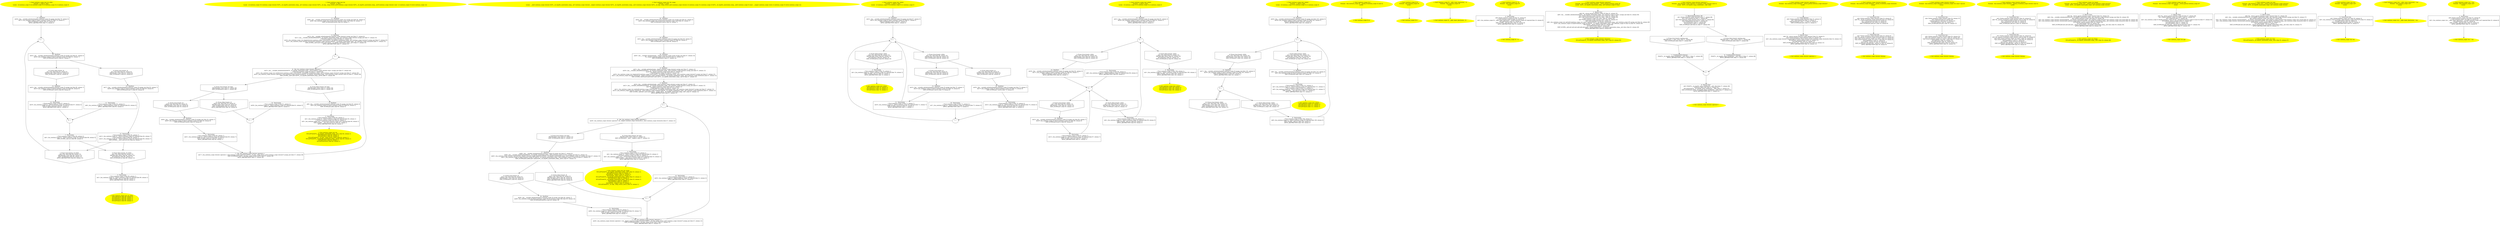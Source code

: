 /* @generated */
digraph cfg {
"test_do_while#continue_scope#8999676231552324448.9fe455097ef7e757730530e9e7c09864_1" [label="1: Start continue_scope::test_do_while\nFormals:  a:_Bool b:_Bool\nLocals:  x3:continue_scope::X x4:continue_scope::X x2:continue_scope::X x1:continue_scope::X \n  " color=yellow style=filled]
	

	 "test_do_while#continue_scope#8999676231552324448.9fe455097ef7e757730530e9e7c09864_1" -> "test_do_while#continue_scope#8999676231552324448.9fe455097ef7e757730530e9e7c09864_17" ;
"test_do_while#continue_scope#8999676231552324448.9fe455097ef7e757730530e9e7c09864_2" [label="2: Exit continue_scope::test_do_while \n   NULLIFY(&x3); [line 89, column 1]\n  NULLIFY(&x1); [line 89, column 1]\n  NULLIFY(&x4); [line 89, column 1]\n  NULLIFY(&x2); [line 89, column 1]\n " color=yellow style=filled]
	

"test_do_while#continue_scope#8999676231552324448.9fe455097ef7e757730530e9e7c09864_3" [label="3:  Destruction \n   _=*&x1:continue_scope::X [line 89, column 1]\n  n$1=_fun_continue_scope::X::~X(&x1:continue_scope::X*) injected [line 89, column 1]\n  EXIT_SCOPE(_,n$1,x1); [line 89, column 1]\n  APPLY_ABSTRACTION; [line 89, column 1]\n " shape="box"]
	

	 "test_do_while#continue_scope#8999676231552324448.9fe455097ef7e757730530e9e7c09864_3" -> "test_do_while#continue_scope#8999676231552324448.9fe455097ef7e757730530e9e7c09864_2" ;
"test_do_while#continue_scope#8999676231552324448.9fe455097ef7e757730530e9e7c09864_4" [label="4: + \n  " ]
	

	 "test_do_while#continue_scope#8999676231552324448.9fe455097ef7e757730530e9e7c09864_4" -> "test_do_while#continue_scope#8999676231552324448.9fe455097ef7e757730530e9e7c09864_16" ;
"test_do_while#continue_scope#8999676231552324448.9fe455097ef7e757730530e9e7c09864_5" [label="5: Prune (true branch, do while) \n   n$3=*&a:_Bool [line 88, column 12]\n  PRUNE(n$3, true); [line 88, column 12]\n  EXIT_SCOPE(n$3); [line 88, column 12]\n  APPLY_ABSTRACTION; [line 88, column 12]\n " shape="invhouse"]
	

	 "test_do_while#continue_scope#8999676231552324448.9fe455097ef7e757730530e9e7c09864_5" -> "test_do_while#continue_scope#8999676231552324448.9fe455097ef7e757730530e9e7c09864_4" ;
"test_do_while#continue_scope#8999676231552324448.9fe455097ef7e757730530e9e7c09864_6" [label="6: Prune (false branch, do while) \n   n$3=*&a:_Bool [line 88, column 12]\n  PRUNE(!n$3, false); [line 88, column 12]\n  NULLIFY(&a); [line 88, column 12]\n  EXIT_SCOPE(n$3,a); [line 88, column 12]\n " shape="invhouse"]
	

	 "test_do_while#continue_scope#8999676231552324448.9fe455097ef7e757730530e9e7c09864_6" -> "test_do_while#continue_scope#8999676231552324448.9fe455097ef7e757730530e9e7c09864_3" ;
"test_do_while#continue_scope#8999676231552324448.9fe455097ef7e757730530e9e7c09864_7" [label="7:  Destruction \n   _=*&x2:continue_scope::X [line 88, column 3]\n  n$5=_fun_continue_scope::X::~X(&x2:continue_scope::X*) injected [line 88, column 3]\n  EXIT_SCOPE(_,n$5,x2); [line 88, column 3]\n " shape="box"]
	

	 "test_do_while#continue_scope#8999676231552324448.9fe455097ef7e757730530e9e7c09864_7" -> "test_do_while#continue_scope#8999676231552324448.9fe455097ef7e757730530e9e7c09864_5" ;
	 "test_do_while#continue_scope#8999676231552324448.9fe455097ef7e757730530e9e7c09864_7" -> "test_do_while#continue_scope#8999676231552324448.9fe455097ef7e757730530e9e7c09864_6" ;
"test_do_while#continue_scope#8999676231552324448.9fe455097ef7e757730530e9e7c09864_8" [label="8: + \n  " ]
	

	 "test_do_while#continue_scope#8999676231552324448.9fe455097ef7e757730530e9e7c09864_8" -> "test_do_while#continue_scope#8999676231552324448.9fe455097ef7e757730530e9e7c09864_7" ;
"test_do_while#continue_scope#8999676231552324448.9fe455097ef7e757730530e9e7c09864_9" [label="9: Prune (true branch, if) \n   n$7=*&b:_Bool [line 82, column 9]\n  PRUNE(n$7, true); [line 82, column 9]\n  EXIT_SCOPE(n$7); [line 82, column 9]\n " shape="invhouse"]
	

	 "test_do_while#continue_scope#8999676231552324448.9fe455097ef7e757730530e9e7c09864_9" -> "test_do_while#continue_scope#8999676231552324448.9fe455097ef7e757730530e9e7c09864_13" ;
"test_do_while#continue_scope#8999676231552324448.9fe455097ef7e757730530e9e7c09864_10" [label="10: Prune (false branch, if) \n   n$7=*&b:_Bool [line 82, column 9]\n  PRUNE(!n$7, false); [line 82, column 9]\n  EXIT_SCOPE(n$7); [line 82, column 9]\n " shape="invhouse"]
	

	 "test_do_while#continue_scope#8999676231552324448.9fe455097ef7e757730530e9e7c09864_10" -> "test_do_while#continue_scope#8999676231552324448.9fe455097ef7e757730530e9e7c09864_15" ;
"test_do_while#continue_scope#8999676231552324448.9fe455097ef7e757730530e9e7c09864_11" [label="11:  Destruction \n   _=*&x3:continue_scope::X [line 85, column 5]\n  n$9=_fun_continue_scope::X::~X(&x3:continue_scope::X*) injected [line 85, column 5]\n  APPLY_ABSTRACTION; [line 85, column 5]\n " shape="box"]
	

	 "test_do_while#continue_scope#8999676231552324448.9fe455097ef7e757730530e9e7c09864_11" -> "test_do_while#continue_scope#8999676231552324448.9fe455097ef7e757730530e9e7c09864_8" ;
"test_do_while#continue_scope#8999676231552324448.9fe455097ef7e757730530e9e7c09864_12" [label="12:  Destruction \n   _=*&x3:continue_scope::X [line 84, column 7]\n  n$12=_fun_continue_scope::X::~X(&x3:continue_scope::X*) injected [line 84, column 7]\n  _=*&x2:continue_scope::X [line 84, column 7]\n  n$14=_fun_continue_scope::X::~X(&x2:continue_scope::X*) injected [line 84, column 7]\n  EXIT_SCOPE(_,_,n$12,n$14,x2,x3); [line 84, column 7]\n " shape="box"]
	

	 "test_do_while#continue_scope#8999676231552324448.9fe455097ef7e757730530e9e7c09864_12" -> "test_do_while#continue_scope#8999676231552324448.9fe455097ef7e757730530e9e7c09864_5" ;
	 "test_do_while#continue_scope#8999676231552324448.9fe455097ef7e757730530e9e7c09864_12" -> "test_do_while#continue_scope#8999676231552324448.9fe455097ef7e757730530e9e7c09864_6" ;
"test_do_while#continue_scope#8999676231552324448.9fe455097ef7e757730530e9e7c09864_13" [label="13:  DeclStmt \n   n$17=_fun___variable_initialization(&x3:continue_scope::X) assign_last [line 83, column 7]\n  n$16=_fun_continue_scope::X::X(&x3:continue_scope::X*) [line 83, column 9]\n  EXIT_SCOPE(n$16,n$17); [line 83, column 9]\n " shape="box"]
	

	 "test_do_while#continue_scope#8999676231552324448.9fe455097ef7e757730530e9e7c09864_13" -> "test_do_while#continue_scope#8999676231552324448.9fe455097ef7e757730530e9e7c09864_12" ;
"test_do_while#continue_scope#8999676231552324448.9fe455097ef7e757730530e9e7c09864_14" [label="14:  Destruction \n   _=*&x4:continue_scope::X [line 87, column 5]\n  n$19=_fun_continue_scope::X::~X(&x4:continue_scope::X*) injected [line 87, column 5]\n  EXIT_SCOPE(_,n$19,x4); [line 87, column 5]\n  APPLY_ABSTRACTION; [line 87, column 5]\n " shape="box"]
	

	 "test_do_while#continue_scope#8999676231552324448.9fe455097ef7e757730530e9e7c09864_14" -> "test_do_while#continue_scope#8999676231552324448.9fe455097ef7e757730530e9e7c09864_8" ;
"test_do_while#continue_scope#8999676231552324448.9fe455097ef7e757730530e9e7c09864_15" [label="15:  DeclStmt \n   n$22=_fun___variable_initialization(&x4:continue_scope::X) assign_last [line 86, column 7]\n  n$21=_fun_continue_scope::X::X(&x4:continue_scope::X*) [line 86, column 9]\n  EXIT_SCOPE(n$21,n$22); [line 86, column 9]\n " shape="box"]
	

	 "test_do_while#continue_scope#8999676231552324448.9fe455097ef7e757730530e9e7c09864_15" -> "test_do_while#continue_scope#8999676231552324448.9fe455097ef7e757730530e9e7c09864_14" ;
"test_do_while#continue_scope#8999676231552324448.9fe455097ef7e757730530e9e7c09864_16" [label="16:  DeclStmt \n   n$25=_fun___variable_initialization(&x2:continue_scope::X) assign_last [line 81, column 5]\n  n$24=_fun_continue_scope::X::X(&x2:continue_scope::X*) [line 81, column 7]\n  EXIT_SCOPE(n$24,n$25); [line 81, column 7]\n " shape="box"]
	

	 "test_do_while#continue_scope#8999676231552324448.9fe455097ef7e757730530e9e7c09864_16" -> "test_do_while#continue_scope#8999676231552324448.9fe455097ef7e757730530e9e7c09864_9" ;
	 "test_do_while#continue_scope#8999676231552324448.9fe455097ef7e757730530e9e7c09864_16" -> "test_do_while#continue_scope#8999676231552324448.9fe455097ef7e757730530e9e7c09864_10" ;
"test_do_while#continue_scope#8999676231552324448.9fe455097ef7e757730530e9e7c09864_17" [label="17:  DeclStmt \n   n$28=_fun___variable_initialization(&x1:continue_scope::X) assign_last [line 79, column 3]\n  n$27=_fun_continue_scope::X::X(&x1:continue_scope::X*) [line 79, column 5]\n  EXIT_SCOPE(n$27,n$28); [line 79, column 5]\n  APPLY_ABSTRACTION; [line 79, column 5]\n " shape="box"]
	

	 "test_do_while#continue_scope#8999676231552324448.9fe455097ef7e757730530e9e7c09864_17" -> "test_do_while#continue_scope#8999676231552324448.9fe455097ef7e757730530e9e7c09864_4" ;
"test_for#continue_scope#10203739842900202560.4cb2db668430574619fdf529fdd4af8c_1" [label="1: Start continue_scope::test_for\nFormals:  b:_Bool\nLocals:  x2:continue_scope::X it:continue_scope::iterator 0$?%__sil_tmpSIL_materialize_temp__n$7:continue_scope::iterator 0$?%__sil_tmp__temp_return_n$16:continue_scope::iterator 0$?%__sil_tmpSIL_materialize_temp__n$19:continue_scope::iterator const  x1:continue_scope::X vector:continue_scope::vec \n  " color=yellow style=filled]
	

	 "test_for#continue_scope#10203739842900202560.4cb2db668430574619fdf529fdd4af8c_1" -> "test_for#continue_scope#10203739842900202560.4cb2db668430574619fdf529fdd4af8c_17" ;
"test_for#continue_scope#10203739842900202560.4cb2db668430574619fdf529fdd4af8c_2" [label="2: Exit continue_scope::test_for \n   NULLIFY(&0$?%__sil_tmpSIL_materialize_temp__n$7); [line 64, column 1]\n  NULLIFY(&x2); [line 64, column 1]\n  NULLIFY(&x1); [line 64, column 1]\n  NULLIFY(&0$?%__sil_tmp__temp_return_n$16); [line 64, column 1]\n  NULLIFY(&0$?%__sil_tmpSIL_materialize_temp__n$19); [line 64, column 1]\n  NULLIFY(&it); [line 64, column 1]\n  NULLIFY(&vector); [line 64, column 1]\n " color=yellow style=filled]
	

"test_for#continue_scope#10203739842900202560.4cb2db668430574619fdf529fdd4af8c_3" [label="3:  Destruction \n   _=*&x2:continue_scope::X [line 64, column 1]\n  n$1=_fun_continue_scope::X::~X(&x2:continue_scope::X*) injected [line 64, column 1]\n  _=*&vector:continue_scope::vec [line 64, column 1]\n  n$3=_fun_continue_scope::vec::~vec(&vector:continue_scope::vec*) injected [line 64, column 1]\n  EXIT_SCOPE(_,_,n$1,n$3,vector,x2); [line 64, column 1]\n  APPLY_ABSTRACTION; [line 64, column 1]\n " shape="box"]
	

	 "test_for#continue_scope#10203739842900202560.4cb2db668430574619fdf529fdd4af8c_3" -> "test_for#continue_scope#10203739842900202560.4cb2db668430574619fdf529fdd4af8c_2" ;
"test_for#continue_scope#10203739842900202560.4cb2db668430574619fdf529fdd4af8c_4" [label="4:  DeclStmt \n   n$6=_fun___variable_initialization(&x2:continue_scope::X) assign_last [line 63, column 3]\n  n$5=_fun_continue_scope::X::X(&x2:continue_scope::X*) [line 63, column 5]\n  EXIT_SCOPE(n$5,n$6); [line 63, column 5]\n " shape="box"]
	

	 "test_for#continue_scope#10203739842900202560.4cb2db668430574619fdf529fdd4af8c_4" -> "test_for#continue_scope#10203739842900202560.4cb2db668430574619fdf529fdd4af8c_3" ;
"test_for#continue_scope#10203739842900202560.4cb2db668430574619fdf529fdd4af8c_5" [label="5: + \n  " ]
	

	 "test_for#continue_scope#10203739842900202560.4cb2db668430574619fdf529fdd4af8c_5" -> "test_for#continue_scope#10203739842900202560.4cb2db668430574619fdf529fdd4af8c_8" ;
"test_for#continue_scope#10203739842900202560.4cb2db668430574619fdf529fdd4af8c_6" [label="6:  DeclStmt \n   n$13=_fun___variable_initialization(&it:continue_scope::iterator) assign_last [line 57, column 8]\n  n$11=_fun___variable_initialization(&0$?%__sil_tmpSIL_materialize_temp__n$7:continue_scope::iterator) assign_last [line 57, column 22]\n  _=*&vector:continue_scope::vec [line 57, column 22]\n  n$10=_fun_continue_scope::vec::begin(&vector:continue_scope::vec&,&0$?%__sil_tmpSIL_materialize_temp__n$7:continue_scope::iterator*) assign_last [line 57, column 22]\n  n$12=_fun_continue_scope::iterator::iterator(&it:continue_scope::iterator*,&0$?%__sil_tmpSIL_materialize_temp__n$7:continue_scope::iterator&) [line 57, column 22]\n  EXIT_SCOPE(_,n$10,n$11,n$12,n$13,0$?%__sil_tmpSIL_materialize_temp__n$7); [line 57, column 22]\n  APPLY_ABSTRACTION; [line 57, column 22]\n " shape="box"]
	

	 "test_for#continue_scope#10203739842900202560.4cb2db668430574619fdf529fdd4af8c_6" -> "test_for#continue_scope#10203739842900202560.4cb2db668430574619fdf529fdd4af8c_5" ;
"test_for#continue_scope#10203739842900202560.4cb2db668430574619fdf529fdd4af8c_7" [label="7:  Call _fun_continue_scope::iterator::operator++ \n   n$17=_fun_continue_scope::iterator::operator++(&it:continue_scope::iterator&,&0$?%__sil_tmp__temp_return_n$16:continue_scope::iterator*) assign_last [line 57, column 58]\n  EXIT_SCOPE(n$17,0$?%__sil_tmp__temp_return_n$16); [line 57, column 58]\n  APPLY_ABSTRACTION; [line 57, column 58]\n " shape="box"]
	

	 "test_for#continue_scope#10203739842900202560.4cb2db668430574619fdf529fdd4af8c_7" -> "test_for#continue_scope#10203739842900202560.4cb2db668430574619fdf529fdd4af8c_5" ;
"test_for#continue_scope#10203739842900202560.4cb2db668430574619fdf529fdd4af8c_8" [label="8:  Call _fun_continue_scope::iterator::operator!= \n   n$23=_fun___variable_initialization(&0$?%__sil_tmpSIL_materialize_temp__n$19:continue_scope::iterator const ) assign_last [line 57, column 44]\n  _=*&vector:continue_scope::vec [line 57, column 44]\n  n$22=_fun_continue_scope::vec::end(&vector:continue_scope::vec&,&0$?%__sil_tmpSIL_materialize_temp__n$19:continue_scope::iterator*) assign_last [line 57, column 44]\n  n$24=_fun_continue_scope::iterator::operator!=(&it:continue_scope::iterator&,&0$?%__sil_tmpSIL_materialize_temp__n$19:continue_scope::iterator const &) [line 57, column 38]\n  EXIT_SCOPE(_,n$22,n$23,0$?%__sil_tmpSIL_materialize_temp__n$19); [line 57, column 38]\n " shape="box"]
	

	 "test_for#continue_scope#10203739842900202560.4cb2db668430574619fdf529fdd4af8c_8" -> "test_for#continue_scope#10203739842900202560.4cb2db668430574619fdf529fdd4af8c_9" ;
	 "test_for#continue_scope#10203739842900202560.4cb2db668430574619fdf529fdd4af8c_8" -> "test_for#continue_scope#10203739842900202560.4cb2db668430574619fdf529fdd4af8c_10" ;
"test_for#continue_scope#10203739842900202560.4cb2db668430574619fdf529fdd4af8c_9" [label="9: Prune (true branch, for loop) \n   PRUNE(n$24, true); [line 57, column 38]\n  EXIT_SCOPE(n$24); [line 57, column 38]\n " shape="invhouse"]
	

	 "test_for#continue_scope#10203739842900202560.4cb2db668430574619fdf529fdd4af8c_9" -> "test_for#continue_scope#10203739842900202560.4cb2db668430574619fdf529fdd4af8c_12" ;
	 "test_for#continue_scope#10203739842900202560.4cb2db668430574619fdf529fdd4af8c_9" -> "test_for#continue_scope#10203739842900202560.4cb2db668430574619fdf529fdd4af8c_13" ;
"test_for#continue_scope#10203739842900202560.4cb2db668430574619fdf529fdd4af8c_10" [label="10: Prune (false branch, for loop) \n   PRUNE(!n$24, false); [line 57, column 38]\n  EXIT_SCOPE(n$24,it); [line 57, column 38]\n " shape="invhouse"]
	

	 "test_for#continue_scope#10203739842900202560.4cb2db668430574619fdf529fdd4af8c_10" -> "test_for#continue_scope#10203739842900202560.4cb2db668430574619fdf529fdd4af8c_4" ;
"test_for#continue_scope#10203739842900202560.4cb2db668430574619fdf529fdd4af8c_11" [label="11: + \n  " ]
	

	 "test_for#continue_scope#10203739842900202560.4cb2db668430574619fdf529fdd4af8c_11" -> "test_for#continue_scope#10203739842900202560.4cb2db668430574619fdf529fdd4af8c_7" ;
"test_for#continue_scope#10203739842900202560.4cb2db668430574619fdf529fdd4af8c_12" [label="12: Prune (true branch, if) \n   n$26=*&b:_Bool [line 58, column 9]\n  PRUNE(n$26, true); [line 58, column 9]\n  EXIT_SCOPE(n$26); [line 58, column 9]\n " shape="invhouse"]
	

	 "test_for#continue_scope#10203739842900202560.4cb2db668430574619fdf529fdd4af8c_12" -> "test_for#continue_scope#10203739842900202560.4cb2db668430574619fdf529fdd4af8c_16" ;
"test_for#continue_scope#10203739842900202560.4cb2db668430574619fdf529fdd4af8c_13" [label="13: Prune (false branch, if) \n   n$26=*&b:_Bool [line 58, column 9]\n  PRUNE(!n$26, false); [line 58, column 9]\n  EXIT_SCOPE(n$26); [line 58, column 9]\n  APPLY_ABSTRACTION; [line 58, column 9]\n " shape="invhouse"]
	

	 "test_for#continue_scope#10203739842900202560.4cb2db668430574619fdf529fdd4af8c_13" -> "test_for#continue_scope#10203739842900202560.4cb2db668430574619fdf529fdd4af8c_11" ;
"test_for#continue_scope#10203739842900202560.4cb2db668430574619fdf529fdd4af8c_14" [label="14:  Destruction \n   _=*&x1:continue_scope::X [line 61, column 5]\n  n$28=_fun_continue_scope::X::~X(&x1:continue_scope::X*) injected [line 61, column 5]\n  APPLY_ABSTRACTION; [line 61, column 5]\n " shape="box"]
	

	 "test_for#continue_scope#10203739842900202560.4cb2db668430574619fdf529fdd4af8c_14" -> "test_for#continue_scope#10203739842900202560.4cb2db668430574619fdf529fdd4af8c_11" ;
"test_for#continue_scope#10203739842900202560.4cb2db668430574619fdf529fdd4af8c_15" [label="15:  Destruction \n   _=*&x1:continue_scope::X [line 60, column 7]\n  n$31=_fun_continue_scope::X::~X(&x1:continue_scope::X*) injected [line 60, column 7]\n  EXIT_SCOPE(_,n$31,x1); [line 60, column 7]\n  APPLY_ABSTRACTION; [line 60, column 7]\n " shape="box"]
	

	 "test_for#continue_scope#10203739842900202560.4cb2db668430574619fdf529fdd4af8c_15" -> "test_for#continue_scope#10203739842900202560.4cb2db668430574619fdf529fdd4af8c_7" ;
"test_for#continue_scope#10203739842900202560.4cb2db668430574619fdf529fdd4af8c_16" [label="16:  DeclStmt \n   n$34=_fun___variable_initialization(&x1:continue_scope::X) assign_last [line 59, column 7]\n  n$33=_fun_continue_scope::X::X(&x1:continue_scope::X*) [line 59, column 9]\n  EXIT_SCOPE(n$33,n$34); [line 59, column 9]\n " shape="box"]
	

	 "test_for#continue_scope#10203739842900202560.4cb2db668430574619fdf529fdd4af8c_16" -> "test_for#continue_scope#10203739842900202560.4cb2db668430574619fdf529fdd4af8c_15" ;
"test_for#continue_scope#10203739842900202560.4cb2db668430574619fdf529fdd4af8c_17" [label="17:  DeclStmt \n   n$39=_fun___variable_initialization(&vector:continue_scope::vec) assign_last [line 56, column 3]\n  n$38=_fun_continue_scope::vec::vec(&vector:continue_scope::vec*) [line 56, column 7]\n  EXIT_SCOPE(n$38,n$39); [line 56, column 7]\n " shape="box"]
	

	 "test_for#continue_scope#10203739842900202560.4cb2db668430574619fdf529fdd4af8c_17" -> "test_for#continue_scope#10203739842900202560.4cb2db668430574619fdf529fdd4af8c_6" ;
"test_for_range#continue_scope#9937708960633325401.fa75d7368d8f711ae7e040a8b2ae1442_1" [label="1: Start continue_scope::test_for_range\nFormals:  b:_Bool\nLocals:  __end1:continue_scope::iterator 0$?%__sil_tmpSIL_materialize_temp__n$7:continue_scope::iterator __begin1:continue_scope::iterator 0$?%__sil_tmpSIL_materialize_temp__n$15:continue_scope::iterator 0$?%__sil_tmp__temp_return_n$25:continue_scope::iterator x2:continue_scope::X x:continue_scope::X 0$?%__sil_tmpSIL_materialize_temp__n$42:continue_scope::X const  __range1:continue_scope::vec& x1:continue_scope::X vector:continue_scope::vec \n  " color=yellow style=filled]
	

	 "test_for_range#continue_scope#9937708960633325401.fa75d7368d8f711ae7e040a8b2ae1442_1" -> "test_for_range#continue_scope#9937708960633325401.fa75d7368d8f711ae7e040a8b2ae1442_20" ;
"test_for_range#continue_scope#9937708960633325401.fa75d7368d8f711ae7e040a8b2ae1442_2" [label="2: Exit continue_scope::test_for_range \n   NULLIFY(&0$?%__sil_tmpSIL_materialize_temp__n$7); [line 53, column 1]\n  NULLIFY(&vector); [line 53, column 1]\n  NULLIFY(&__begin1); [line 53, column 1]\n  NULLIFY(&__end1); [line 53, column 1]\n  NULLIFY(&0$?%__sil_tmpSIL_materialize_temp__n$42); [line 53, column 1]\n  NULLIFY(&x2); [line 53, column 1]\n  NULLIFY(&0$?%__sil_tmpSIL_materialize_temp__n$15); [line 53, column 1]\n  NULLIFY(&x1); [line 53, column 1]\n  NULLIFY(&x); [line 53, column 1]\n  NULLIFY(&__range1); [line 53, column 1]\n  NULLIFY(&0$?%__sil_tmp__temp_return_n$25); [line 53, column 1]\n " color=yellow style=filled]
	

"test_for_range#continue_scope#9937708960633325401.fa75d7368d8f711ae7e040a8b2ae1442_3" [label="3:  Destruction \n   _=*&x1:continue_scope::X [line 53, column 1]\n  n$1=_fun_continue_scope::X::~X(&x1:continue_scope::X*) injected [line 53, column 1]\n  _=*&vector:continue_scope::vec [line 53, column 1]\n  n$3=_fun_continue_scope::vec::~vec(&vector:continue_scope::vec*) injected [line 53, column 1]\n  EXIT_SCOPE(_,_,n$1,n$3,x1,vector); [line 53, column 1]\n  APPLY_ABSTRACTION; [line 53, column 1]\n " shape="box"]
	

	 "test_for_range#continue_scope#9937708960633325401.fa75d7368d8f711ae7e040a8b2ae1442_3" -> "test_for_range#continue_scope#9937708960633325401.fa75d7368d8f711ae7e040a8b2ae1442_2" ;
"test_for_range#continue_scope#9937708960633325401.fa75d7368d8f711ae7e040a8b2ae1442_4" [label="4: + \n  " ]
	

	 "test_for_range#continue_scope#9937708960633325401.fa75d7368d8f711ae7e040a8b2ae1442_4" -> "test_for_range#continue_scope#9937708960633325401.fa75d7368d8f711ae7e040a8b2ae1442_8" ;
"test_for_range#continue_scope#9937708960633325401.fa75d7368d8f711ae7e040a8b2ae1442_5" [label="5:  DeclStmt \n   n$14=_fun___variable_initialization(&__end1:continue_scope::iterator) assign_last [line 47, column 12]\n  n$12=_fun___variable_initialization(&0$?%__sil_tmpSIL_materialize_temp__n$7:continue_scope::iterator) assign_last [line 47, column 12]\n  n$8=*&__range1:continue_scope::vec& [line 47, column 12]\n  _=*n$8:continue_scope::vec [line 47, column 12]\n  n$11=_fun_continue_scope::vec::end(n$8:continue_scope::vec&,&0$?%__sil_tmpSIL_materialize_temp__n$7:continue_scope::iterator*) assign_last [line 47, column 12]\n  n$13=_fun_continue_scope::iterator::iterator(&__end1:continue_scope::iterator*,&0$?%__sil_tmpSIL_materialize_temp__n$7:continue_scope::iterator&) [line 47, column 12]\n  EXIT_SCOPE(_,n$8,n$11,n$12,n$13,n$14,__range1,0$?%__sil_tmpSIL_materialize_temp__n$7); [line 47, column 12]\n  APPLY_ABSTRACTION; [line 47, column 12]\n " shape="box"]
	

	 "test_for_range#continue_scope#9937708960633325401.fa75d7368d8f711ae7e040a8b2ae1442_5" -> "test_for_range#continue_scope#9937708960633325401.fa75d7368d8f711ae7e040a8b2ae1442_4" ;
"test_for_range#continue_scope#9937708960633325401.fa75d7368d8f711ae7e040a8b2ae1442_6" [label="6:  DeclStmt \n   n$22=_fun___variable_initialization(&__begin1:continue_scope::iterator) assign_last [line 47, column 12]\n  n$20=_fun___variable_initialization(&0$?%__sil_tmpSIL_materialize_temp__n$15:continue_scope::iterator) assign_last [line 47, column 12]\n  n$16=*&__range1:continue_scope::vec& [line 47, column 12]\n  _=*n$16:continue_scope::vec [line 47, column 12]\n  n$19=_fun_continue_scope::vec::begin(n$16:continue_scope::vec&,&0$?%__sil_tmpSIL_materialize_temp__n$15:continue_scope::iterator*) assign_last [line 47, column 12]\n  n$21=_fun_continue_scope::iterator::iterator(&__begin1:continue_scope::iterator*,&0$?%__sil_tmpSIL_materialize_temp__n$15:continue_scope::iterator&) [line 47, column 12]\n  EXIT_SCOPE(_,n$16,n$19,n$20,n$21,n$22,0$?%__sil_tmpSIL_materialize_temp__n$15); [line 47, column 12]\n " shape="box"]
	

	 "test_for_range#continue_scope#9937708960633325401.fa75d7368d8f711ae7e040a8b2ae1442_6" -> "test_for_range#continue_scope#9937708960633325401.fa75d7368d8f711ae7e040a8b2ae1442_5" ;
"test_for_range#continue_scope#9937708960633325401.fa75d7368d8f711ae7e040a8b2ae1442_7" [label="7:  Call _fun_continue_scope::iterator::operator++ \n   n$26=_fun_continue_scope::iterator::operator++(&__begin1:continue_scope::iterator&,&0$?%__sil_tmp__temp_return_n$25:continue_scope::iterator*) assign_last [line 47, column 12]\n  EXIT_SCOPE(n$26,0$?%__sil_tmp__temp_return_n$25); [line 47, column 12]\n  APPLY_ABSTRACTION; [line 47, column 12]\n " shape="box"]
	

	 "test_for_range#continue_scope#9937708960633325401.fa75d7368d8f711ae7e040a8b2ae1442_7" -> "test_for_range#continue_scope#9937708960633325401.fa75d7368d8f711ae7e040a8b2ae1442_4" ;
"test_for_range#continue_scope#9937708960633325401.fa75d7368d8f711ae7e040a8b2ae1442_8" [label="8:  Call _fun_continue_scope::iterator::operator!= \n   n$28=_fun_continue_scope::iterator::operator!=(&__begin1:continue_scope::iterator&,&__end1:continue_scope::iterator&) [line 47, column 12]\n " shape="box"]
	

	 "test_for_range#continue_scope#9937708960633325401.fa75d7368d8f711ae7e040a8b2ae1442_8" -> "test_for_range#continue_scope#9937708960633325401.fa75d7368d8f711ae7e040a8b2ae1442_9" ;
	 "test_for_range#continue_scope#9937708960633325401.fa75d7368d8f711ae7e040a8b2ae1442_8" -> "test_for_range#continue_scope#9937708960633325401.fa75d7368d8f711ae7e040a8b2ae1442_10" ;
"test_for_range#continue_scope#9937708960633325401.fa75d7368d8f711ae7e040a8b2ae1442_9" [label="9: Prune (true branch, for loop) \n   PRUNE(n$28, true); [line 47, column 12]\n  EXIT_SCOPE(n$28); [line 47, column 12]\n " shape="invhouse"]
	

	 "test_for_range#continue_scope#9937708960633325401.fa75d7368d8f711ae7e040a8b2ae1442_9" -> "test_for_range#continue_scope#9937708960633325401.fa75d7368d8f711ae7e040a8b2ae1442_17" ;
"test_for_range#continue_scope#9937708960633325401.fa75d7368d8f711ae7e040a8b2ae1442_10" [label="10: Prune (false branch, for loop) \n   PRUNE(!n$28, false); [line 47, column 12]\n  EXIT_SCOPE(n$28,__end1,__begin1); [line 47, column 12]\n " shape="invhouse"]
	

	 "test_for_range#continue_scope#9937708960633325401.fa75d7368d8f711ae7e040a8b2ae1442_10" -> "test_for_range#continue_scope#9937708960633325401.fa75d7368d8f711ae7e040a8b2ae1442_3" ;
"test_for_range#continue_scope#9937708960633325401.fa75d7368d8f711ae7e040a8b2ae1442_11" [label="11: + \n  " ]
	

	 "test_for_range#continue_scope#9937708960633325401.fa75d7368d8f711ae7e040a8b2ae1442_11" -> "test_for_range#continue_scope#9937708960633325401.fa75d7368d8f711ae7e040a8b2ae1442_7" ;
"test_for_range#continue_scope#9937708960633325401.fa75d7368d8f711ae7e040a8b2ae1442_12" [label="12: Prune (true branch, if) \n   n$31=*&b:_Bool [line 48, column 9]\n  PRUNE(n$31, true); [line 48, column 9]\n  EXIT_SCOPE(n$31); [line 48, column 9]\n " shape="invhouse"]
	

	 "test_for_range#continue_scope#9937708960633325401.fa75d7368d8f711ae7e040a8b2ae1442_12" -> "test_for_range#continue_scope#9937708960633325401.fa75d7368d8f711ae7e040a8b2ae1442_16" ;
"test_for_range#continue_scope#9937708960633325401.fa75d7368d8f711ae7e040a8b2ae1442_13" [label="13: Prune (false branch, if) \n   n$31=*&b:_Bool [line 48, column 9]\n  PRUNE(!n$31, false); [line 48, column 9]\n  EXIT_SCOPE(n$31,x); [line 48, column 9]\n  APPLY_ABSTRACTION; [line 48, column 9]\n " shape="invhouse"]
	

	 "test_for_range#continue_scope#9937708960633325401.fa75d7368d8f711ae7e040a8b2ae1442_13" -> "test_for_range#continue_scope#9937708960633325401.fa75d7368d8f711ae7e040a8b2ae1442_11" ;
"test_for_range#continue_scope#9937708960633325401.fa75d7368d8f711ae7e040a8b2ae1442_14" [label="14:  Destruction \n   _=*&x2:continue_scope::X [line 51, column 5]\n  n$33=_fun_continue_scope::X::~X(&x2:continue_scope::X*) injected [line 51, column 5]\n  APPLY_ABSTRACTION; [line 51, column 5]\n " shape="box"]
	

	 "test_for_range#continue_scope#9937708960633325401.fa75d7368d8f711ae7e040a8b2ae1442_14" -> "test_for_range#continue_scope#9937708960633325401.fa75d7368d8f711ae7e040a8b2ae1442_11" ;
"test_for_range#continue_scope#9937708960633325401.fa75d7368d8f711ae7e040a8b2ae1442_15" [label="15:  Destruction \n   _=*&x2:continue_scope::X [line 50, column 7]\n  n$36=_fun_continue_scope::X::~X(&x2:continue_scope::X*) injected [line 50, column 7]\n  EXIT_SCOPE(_,n$36,x2); [line 50, column 7]\n  APPLY_ABSTRACTION; [line 50, column 7]\n " shape="box"]
	

	 "test_for_range#continue_scope#9937708960633325401.fa75d7368d8f711ae7e040a8b2ae1442_15" -> "test_for_range#continue_scope#9937708960633325401.fa75d7368d8f711ae7e040a8b2ae1442_7" ;
"test_for_range#continue_scope#9937708960633325401.fa75d7368d8f711ae7e040a8b2ae1442_16" [label="16:  DeclStmt \n   n$39=_fun___variable_initialization(&x2:continue_scope::X) assign_last [line 49, column 7]\n  n$38=_fun_continue_scope::X::X(&x2:continue_scope::X*,&x:continue_scope::X&) [line 49, column 14]\n  EXIT_SCOPE(n$38,n$39,x); [line 49, column 14]\n " shape="box"]
	

	 "test_for_range#continue_scope#9937708960633325401.fa75d7368d8f711ae7e040a8b2ae1442_16" -> "test_for_range#continue_scope#9937708960633325401.fa75d7368d8f711ae7e040a8b2ae1442_15" ;
"test_for_range#continue_scope#9937708960633325401.fa75d7368d8f711ae7e040a8b2ae1442_17" [label="17:  DeclStmt \n   n$48=_fun___variable_initialization(&x:continue_scope::X) assign_last [line 47, column 8]\n  n$46=_fun___variable_initialization(&0$?%__sil_tmpSIL_materialize_temp__n$42:continue_scope::X const ) assign_last [line 47, column 12]\n  n$45=_fun_continue_scope::iterator::operator*(&__begin1:continue_scope::iterator&,&0$?%__sil_tmpSIL_materialize_temp__n$42:continue_scope::X*) assign_last [line 47, column 12]\n  n$47=_fun_continue_scope::X::X(&x:continue_scope::X*,&0$?%__sil_tmpSIL_materialize_temp__n$42:continue_scope::X const &) [line 47, column 12]\n  EXIT_SCOPE(n$45,n$46,n$47,n$48,0$?%__sil_tmpSIL_materialize_temp__n$42); [line 47, column 12]\n " shape="box"]
	

	 "test_for_range#continue_scope#9937708960633325401.fa75d7368d8f711ae7e040a8b2ae1442_17" -> "test_for_range#continue_scope#9937708960633325401.fa75d7368d8f711ae7e040a8b2ae1442_12" ;
	 "test_for_range#continue_scope#9937708960633325401.fa75d7368d8f711ae7e040a8b2ae1442_17" -> "test_for_range#continue_scope#9937708960633325401.fa75d7368d8f711ae7e040a8b2ae1442_13" ;
"test_for_range#continue_scope#9937708960633325401.fa75d7368d8f711ae7e040a8b2ae1442_18" [label="18:  DeclStmt \n   n$50=_fun___variable_initialization(&__range1:continue_scope::vec&) assign_last [line 47, column 14]\n  *&__range1:continue_scope::vec&=&vector [line 47, column 14]\n  EXIT_SCOPE(n$50); [line 47, column 14]\n " shape="box"]
	

	 "test_for_range#continue_scope#9937708960633325401.fa75d7368d8f711ae7e040a8b2ae1442_18" -> "test_for_range#continue_scope#9937708960633325401.fa75d7368d8f711ae7e040a8b2ae1442_6" ;
"test_for_range#continue_scope#9937708960633325401.fa75d7368d8f711ae7e040a8b2ae1442_19" [label="19:  DeclStmt \n   n$52=_fun___variable_initialization(&x1:continue_scope::X) assign_last [line 46, column 3]\n  n$51=_fun_continue_scope::X::X(&x1:continue_scope::X*) [line 46, column 5]\n  EXIT_SCOPE(n$51,n$52); [line 46, column 5]\n " shape="box"]
	

	 "test_for_range#continue_scope#9937708960633325401.fa75d7368d8f711ae7e040a8b2ae1442_19" -> "test_for_range#continue_scope#9937708960633325401.fa75d7368d8f711ae7e040a8b2ae1442_18" ;
"test_for_range#continue_scope#9937708960633325401.fa75d7368d8f711ae7e040a8b2ae1442_20" [label="20:  DeclStmt \n   n$54=_fun___variable_initialization(&vector:continue_scope::vec) assign_last [line 45, column 3]\n  n$53=_fun_continue_scope::vec::vec(&vector:continue_scope::vec*) [line 45, column 7]\n  EXIT_SCOPE(n$53,n$54); [line 45, column 7]\n " shape="box"]
	

	 "test_for_range#continue_scope#9937708960633325401.fa75d7368d8f711ae7e040a8b2ae1442_20" -> "test_for_range#continue_scope#9937708960633325401.fa75d7368d8f711ae7e040a8b2ae1442_19" ;
"test_while1#continue_scope#7540876780991944911.b81085ce953e1cd4f035dc0322ac5331_1" [label="1: Start continue_scope::test_while1\nFormals:  a:_Bool b:_Bool\nLocals:  x2:continue_scope::X x4:continue_scope::X x1:continue_scope::X \n  " color=yellow style=filled]
	

	 "test_while1#continue_scope#7540876780991944911.b81085ce953e1cd4f035dc0322ac5331_1" -> "test_while1#continue_scope#7540876780991944911.b81085ce953e1cd4f035dc0322ac5331_15" ;
"test_while1#continue_scope#7540876780991944911.b81085ce953e1cd4f035dc0322ac5331_2" [label="2: Exit continue_scope::test_while1 \n   NULLIFY(&x2); [line 76, column 1]\n  NULLIFY(&x1); [line 76, column 1]\n  NULLIFY(&x4); [line 76, column 1]\n " color=yellow style=filled]
	

"test_while1#continue_scope#7540876780991944911.b81085ce953e1cd4f035dc0322ac5331_3" [label="3:  Destruction \n   _=*&x1:continue_scope::X [line 76, column 1]\n  n$1=_fun_continue_scope::X::~X(&x1:continue_scope::X*) injected [line 76, column 1]\n  EXIT_SCOPE(_,n$1,x1); [line 76, column 1]\n  APPLY_ABSTRACTION; [line 76, column 1]\n " shape="box"]
	

	 "test_while1#continue_scope#7540876780991944911.b81085ce953e1cd4f035dc0322ac5331_3" -> "test_while1#continue_scope#7540876780991944911.b81085ce953e1cd4f035dc0322ac5331_2" ;
"test_while1#continue_scope#7540876780991944911.b81085ce953e1cd4f035dc0322ac5331_4" [label="4: + \n  " ]
	

	 "test_while1#continue_scope#7540876780991944911.b81085ce953e1cd4f035dc0322ac5331_4" -> "test_while1#continue_scope#7540876780991944911.b81085ce953e1cd4f035dc0322ac5331_5" ;
	 "test_while1#continue_scope#7540876780991944911.b81085ce953e1cd4f035dc0322ac5331_4" -> "test_while1#continue_scope#7540876780991944911.b81085ce953e1cd4f035dc0322ac5331_6" ;
"test_while1#continue_scope#7540876780991944911.b81085ce953e1cd4f035dc0322ac5331_5" [label="5: Prune (true branch, while) \n   n$3=*&a:_Bool [line 68, column 10]\n  PRUNE(n$3, true); [line 68, column 10]\n  EXIT_SCOPE(n$3); [line 68, column 10]\n " shape="invhouse"]
	

	 "test_while1#continue_scope#7540876780991944911.b81085ce953e1cd4f035dc0322ac5331_5" -> "test_while1#continue_scope#7540876780991944911.b81085ce953e1cd4f035dc0322ac5331_8" ;
	 "test_while1#continue_scope#7540876780991944911.b81085ce953e1cd4f035dc0322ac5331_5" -> "test_while1#continue_scope#7540876780991944911.b81085ce953e1cd4f035dc0322ac5331_9" ;
"test_while1#continue_scope#7540876780991944911.b81085ce953e1cd4f035dc0322ac5331_6" [label="6: Prune (false branch, while) \n   n$3=*&a:_Bool [line 68, column 10]\n  PRUNE(!n$3, false); [line 68, column 10]\n  NULLIFY(&a); [line 68, column 10]\n  EXIT_SCOPE(n$3,a); [line 68, column 10]\n " shape="invhouse"]
	

	 "test_while1#continue_scope#7540876780991944911.b81085ce953e1cd4f035dc0322ac5331_6" -> "test_while1#continue_scope#7540876780991944911.b81085ce953e1cd4f035dc0322ac5331_3" ;
"test_while1#continue_scope#7540876780991944911.b81085ce953e1cd4f035dc0322ac5331_7" [label="7: + \n  " ]
	

	 "test_while1#continue_scope#7540876780991944911.b81085ce953e1cd4f035dc0322ac5331_7" -> "test_while1#continue_scope#7540876780991944911.b81085ce953e1cd4f035dc0322ac5331_4" ;
"test_while1#continue_scope#7540876780991944911.b81085ce953e1cd4f035dc0322ac5331_8" [label="8: Prune (true branch, if) \n   n$5=*&b:_Bool [line 69, column 9]\n  PRUNE(n$5, true); [line 69, column 9]\n  EXIT_SCOPE(n$5); [line 69, column 9]\n " shape="invhouse"]
	

	 "test_while1#continue_scope#7540876780991944911.b81085ce953e1cd4f035dc0322ac5331_8" -> "test_while1#continue_scope#7540876780991944911.b81085ce953e1cd4f035dc0322ac5331_12" ;
"test_while1#continue_scope#7540876780991944911.b81085ce953e1cd4f035dc0322ac5331_9" [label="9: Prune (false branch, if) \n   n$5=*&b:_Bool [line 69, column 9]\n  PRUNE(!n$5, false); [line 69, column 9]\n  EXIT_SCOPE(n$5); [line 69, column 9]\n " shape="invhouse"]
	

	 "test_while1#continue_scope#7540876780991944911.b81085ce953e1cd4f035dc0322ac5331_9" -> "test_while1#continue_scope#7540876780991944911.b81085ce953e1cd4f035dc0322ac5331_14" ;
"test_while1#continue_scope#7540876780991944911.b81085ce953e1cd4f035dc0322ac5331_10" [label="10:  Destruction \n   _=*&x2:continue_scope::X [line 72, column 5]\n  n$7=_fun_continue_scope::X::~X(&x2:continue_scope::X*) injected [line 72, column 5]\n  APPLY_ABSTRACTION; [line 72, column 5]\n " shape="box"]
	

	 "test_while1#continue_scope#7540876780991944911.b81085ce953e1cd4f035dc0322ac5331_10" -> "test_while1#continue_scope#7540876780991944911.b81085ce953e1cd4f035dc0322ac5331_7" ;
"test_while1#continue_scope#7540876780991944911.b81085ce953e1cd4f035dc0322ac5331_11" [label="11:  Destruction \n   _=*&x2:continue_scope::X [line 71, column 7]\n  n$10=_fun_continue_scope::X::~X(&x2:continue_scope::X*) injected [line 71, column 7]\n  EXIT_SCOPE(_,n$10,x2); [line 71, column 7]\n  APPLY_ABSTRACTION; [line 71, column 7]\n " shape="box"]
	

	 "test_while1#continue_scope#7540876780991944911.b81085ce953e1cd4f035dc0322ac5331_11" -> "test_while1#continue_scope#7540876780991944911.b81085ce953e1cd4f035dc0322ac5331_4" ;
"test_while1#continue_scope#7540876780991944911.b81085ce953e1cd4f035dc0322ac5331_12" [label="12:  DeclStmt \n   n$13=_fun___variable_initialization(&x2:continue_scope::X) assign_last [line 70, column 7]\n  n$12=_fun_continue_scope::X::X(&x2:continue_scope::X*) [line 70, column 9]\n  EXIT_SCOPE(n$12,n$13); [line 70, column 9]\n " shape="box"]
	

	 "test_while1#continue_scope#7540876780991944911.b81085ce953e1cd4f035dc0322ac5331_12" -> "test_while1#continue_scope#7540876780991944911.b81085ce953e1cd4f035dc0322ac5331_11" ;
"test_while1#continue_scope#7540876780991944911.b81085ce953e1cd4f035dc0322ac5331_13" [label="13:  Destruction \n   _=*&x4:continue_scope::X [line 74, column 5]\n  n$15=_fun_continue_scope::X::~X(&x4:continue_scope::X*) injected [line 74, column 5]\n  EXIT_SCOPE(_,n$15,x4); [line 74, column 5]\n  APPLY_ABSTRACTION; [line 74, column 5]\n " shape="box"]
	

	 "test_while1#continue_scope#7540876780991944911.b81085ce953e1cd4f035dc0322ac5331_13" -> "test_while1#continue_scope#7540876780991944911.b81085ce953e1cd4f035dc0322ac5331_7" ;
"test_while1#continue_scope#7540876780991944911.b81085ce953e1cd4f035dc0322ac5331_14" [label="14:  DeclStmt \n   n$18=_fun___variable_initialization(&x4:continue_scope::X) assign_last [line 73, column 7]\n  n$17=_fun_continue_scope::X::X(&x4:continue_scope::X*) [line 73, column 9]\n  EXIT_SCOPE(n$17,n$18); [line 73, column 9]\n " shape="box"]
	

	 "test_while1#continue_scope#7540876780991944911.b81085ce953e1cd4f035dc0322ac5331_14" -> "test_while1#continue_scope#7540876780991944911.b81085ce953e1cd4f035dc0322ac5331_13" ;
"test_while1#continue_scope#7540876780991944911.b81085ce953e1cd4f035dc0322ac5331_15" [label="15:  DeclStmt \n   n$22=_fun___variable_initialization(&x1:continue_scope::X) assign_last [line 67, column 3]\n  n$21=_fun_continue_scope::X::X(&x1:continue_scope::X*) [line 67, column 5]\n  EXIT_SCOPE(n$21,n$22); [line 67, column 5]\n  APPLY_ABSTRACTION; [line 67, column 5]\n " shape="box"]
	

	 "test_while1#continue_scope#7540876780991944911.b81085ce953e1cd4f035dc0322ac5331_15" -> "test_while1#continue_scope#7540876780991944911.b81085ce953e1cd4f035dc0322ac5331_4" ;
"test_while2#continue_scope#4169552136172626704.fb057544ed7a6c8312596f53be6b62dc_1" [label="1: Start continue_scope::test_while2\nFormals:  a:_Bool b:_Bool\nLocals:  x3:continue_scope::X x2:continue_scope::X x1:continue_scope::X \n  " color=yellow style=filled]
	

	 "test_while2#continue_scope#4169552136172626704.fb057544ed7a6c8312596f53be6b62dc_1" -> "test_while2#continue_scope#4169552136172626704.fb057544ed7a6c8312596f53be6b62dc_15" ;
"test_while2#continue_scope#4169552136172626704.fb057544ed7a6c8312596f53be6b62dc_2" [label="2: Exit continue_scope::test_while2 \n   NULLIFY(&x2); [line 100, column 1]\n  NULLIFY(&x1); [line 100, column 1]\n  NULLIFY(&x3); [line 100, column 1]\n " color=yellow style=filled]
	

"test_while2#continue_scope#4169552136172626704.fb057544ed7a6c8312596f53be6b62dc_3" [label="3:  Destruction \n   _=*&x1:continue_scope::X [line 100, column 1]\n  n$1=_fun_continue_scope::X::~X(&x1:continue_scope::X*) injected [line 100, column 1]\n  EXIT_SCOPE(_,n$1,x1); [line 100, column 1]\n  APPLY_ABSTRACTION; [line 100, column 1]\n " shape="box"]
	

	 "test_while2#continue_scope#4169552136172626704.fb057544ed7a6c8312596f53be6b62dc_3" -> "test_while2#continue_scope#4169552136172626704.fb057544ed7a6c8312596f53be6b62dc_2" ;
"test_while2#continue_scope#4169552136172626704.fb057544ed7a6c8312596f53be6b62dc_4" [label="4: + \n  " ]
	

	 "test_while2#continue_scope#4169552136172626704.fb057544ed7a6c8312596f53be6b62dc_4" -> "test_while2#continue_scope#4169552136172626704.fb057544ed7a6c8312596f53be6b62dc_5" ;
	 "test_while2#continue_scope#4169552136172626704.fb057544ed7a6c8312596f53be6b62dc_4" -> "test_while2#continue_scope#4169552136172626704.fb057544ed7a6c8312596f53be6b62dc_6" ;
"test_while2#continue_scope#4169552136172626704.fb057544ed7a6c8312596f53be6b62dc_5" [label="5: Prune (true branch, while) \n   n$3=*&a:_Bool [line 93, column 10]\n  PRUNE(n$3, true); [line 93, column 10]\n  EXIT_SCOPE(n$3); [line 93, column 10]\n " shape="invhouse"]
	

	 "test_while2#continue_scope#4169552136172626704.fb057544ed7a6c8312596f53be6b62dc_5" -> "test_while2#continue_scope#4169552136172626704.fb057544ed7a6c8312596f53be6b62dc_14" ;
"test_while2#continue_scope#4169552136172626704.fb057544ed7a6c8312596f53be6b62dc_6" [label="6: Prune (false branch, while) \n   n$3=*&a:_Bool [line 93, column 10]\n  PRUNE(!n$3, false); [line 93, column 10]\n  NULLIFY(&a); [line 93, column 10]\n  EXIT_SCOPE(n$3,a); [line 93, column 10]\n " shape="invhouse"]
	

	 "test_while2#continue_scope#4169552136172626704.fb057544ed7a6c8312596f53be6b62dc_6" -> "test_while2#continue_scope#4169552136172626704.fb057544ed7a6c8312596f53be6b62dc_3" ;
"test_while2#continue_scope#4169552136172626704.fb057544ed7a6c8312596f53be6b62dc_7" [label="7:  Destruction \n   _=*&x2:continue_scope::X [line 99, column 3]\n  n$5=_fun_continue_scope::X::~X(&x2:continue_scope::X*) injected [line 99, column 3]\n  EXIT_SCOPE(_,n$5,x2); [line 99, column 3]\n  APPLY_ABSTRACTION; [line 99, column 3]\n " shape="box"]
	

	 "test_while2#continue_scope#4169552136172626704.fb057544ed7a6c8312596f53be6b62dc_7" -> "test_while2#continue_scope#4169552136172626704.fb057544ed7a6c8312596f53be6b62dc_4" ;
"test_while2#continue_scope#4169552136172626704.fb057544ed7a6c8312596f53be6b62dc_8" [label="8: + \n  " ]
	

	 "test_while2#continue_scope#4169552136172626704.fb057544ed7a6c8312596f53be6b62dc_8" -> "test_while2#continue_scope#4169552136172626704.fb057544ed7a6c8312596f53be6b62dc_9" ;
	 "test_while2#continue_scope#4169552136172626704.fb057544ed7a6c8312596f53be6b62dc_8" -> "test_while2#continue_scope#4169552136172626704.fb057544ed7a6c8312596f53be6b62dc_10" ;
"test_while2#continue_scope#4169552136172626704.fb057544ed7a6c8312596f53be6b62dc_9" [label="9: Prune (true branch, while) \n   n$7=*&b:_Bool [line 95, column 12]\n  PRUNE(n$7, true); [line 95, column 12]\n  EXIT_SCOPE(n$7); [line 95, column 12]\n " shape="invhouse"]
	

	 "test_while2#continue_scope#4169552136172626704.fb057544ed7a6c8312596f53be6b62dc_9" -> "test_while2#continue_scope#4169552136172626704.fb057544ed7a6c8312596f53be6b62dc_13" ;
"test_while2#continue_scope#4169552136172626704.fb057544ed7a6c8312596f53be6b62dc_10" [label="10: Prune (false branch, while) \n   n$7=*&b:_Bool [line 95, column 12]\n  PRUNE(!n$7, false); [line 95, column 12]\n  EXIT_SCOPE(n$7); [line 95, column 12]\n " shape="invhouse"]
	

	 "test_while2#continue_scope#4169552136172626704.fb057544ed7a6c8312596f53be6b62dc_10" -> "test_while2#continue_scope#4169552136172626704.fb057544ed7a6c8312596f53be6b62dc_7" ;
"test_while2#continue_scope#4169552136172626704.fb057544ed7a6c8312596f53be6b62dc_11" [label="11:  Destruction \n   _=*&x3:continue_scope::X [line 98, column 5]\n  n$9=_fun_continue_scope::X::~X(&x3:continue_scope::X*) injected [line 98, column 5]\n  APPLY_ABSTRACTION; [line 98, column 5]\n " shape="box"]
	

	 "test_while2#continue_scope#4169552136172626704.fb057544ed7a6c8312596f53be6b62dc_11" -> "test_while2#continue_scope#4169552136172626704.fb057544ed7a6c8312596f53be6b62dc_8" ;
"test_while2#continue_scope#4169552136172626704.fb057544ed7a6c8312596f53be6b62dc_12" [label="12:  Destruction \n   _=*&x3:continue_scope::X [line 97, column 7]\n  n$12=_fun_continue_scope::X::~X(&x3:continue_scope::X*) injected [line 97, column 7]\n  EXIT_SCOPE(_,n$12,x3); [line 97, column 7]\n  APPLY_ABSTRACTION; [line 97, column 7]\n " shape="box"]
	

	 "test_while2#continue_scope#4169552136172626704.fb057544ed7a6c8312596f53be6b62dc_12" -> "test_while2#continue_scope#4169552136172626704.fb057544ed7a6c8312596f53be6b62dc_8" ;
"test_while2#continue_scope#4169552136172626704.fb057544ed7a6c8312596f53be6b62dc_13" [label="13:  DeclStmt \n   n$15=_fun___variable_initialization(&x3:continue_scope::X) assign_last [line 96, column 7]\n  n$14=_fun_continue_scope::X::X(&x3:continue_scope::X*) [line 96, column 9]\n  EXIT_SCOPE(n$14,n$15); [line 96, column 9]\n " shape="box"]
	

	 "test_while2#continue_scope#4169552136172626704.fb057544ed7a6c8312596f53be6b62dc_13" -> "test_while2#continue_scope#4169552136172626704.fb057544ed7a6c8312596f53be6b62dc_12" ;
"test_while2#continue_scope#4169552136172626704.fb057544ed7a6c8312596f53be6b62dc_14" [label="14:  DeclStmt \n   n$18=_fun___variable_initialization(&x2:continue_scope::X) assign_last [line 94, column 5]\n  n$17=_fun_continue_scope::X::X(&x2:continue_scope::X*) [line 94, column 7]\n  EXIT_SCOPE(n$17,n$18); [line 94, column 7]\n  APPLY_ABSTRACTION; [line 94, column 7]\n " shape="box"]
	

	 "test_while2#continue_scope#4169552136172626704.fb057544ed7a6c8312596f53be6b62dc_14" -> "test_while2#continue_scope#4169552136172626704.fb057544ed7a6c8312596f53be6b62dc_8" ;
"test_while2#continue_scope#4169552136172626704.fb057544ed7a6c8312596f53be6b62dc_15" [label="15:  DeclStmt \n   n$21=_fun___variable_initialization(&x1:continue_scope::X) assign_last [line 92, column 3]\n  n$20=_fun_continue_scope::X::X(&x1:continue_scope::X*) [line 92, column 5]\n  EXIT_SCOPE(n$20,n$21); [line 92, column 5]\n  APPLY_ABSTRACTION; [line 92, column 5]\n " shape="box"]
	

	 "test_while2#continue_scope#4169552136172626704.fb057544ed7a6c8312596f53be6b62dc_15" -> "test_while2#continue_scope#4169552136172626704.fb057544ed7a6c8312596f53be6b62dc_4" ;
"test_while3#continue_scope#1176125085634537673.a024bcf519539ef1deac237c06a02a78_1" [label="1: Start continue_scope::test_while3\nFormals:  a:_Bool b:_Bool\nLocals:  x3:continue_scope::X x2:continue_scope::X x1:continue_scope::X \n  " color=yellow style=filled]
	

	 "test_while3#continue_scope#1176125085634537673.a024bcf519539ef1deac237c06a02a78_1" -> "test_while3#continue_scope#1176125085634537673.a024bcf519539ef1deac237c06a02a78_13" ;
"test_while3#continue_scope#1176125085634537673.a024bcf519539ef1deac237c06a02a78_2" [label="2: Exit continue_scope::test_while3 \n   NULLIFY(&x1); [line 111, column 1]\n  NULLIFY(&x2); [line 111, column 1]\n  NULLIFY(&x3); [line 111, column 1]\n " color=yellow style=filled]
	

"test_while3#continue_scope#1176125085634537673.a024bcf519539ef1deac237c06a02a78_3" [label="3:  Destruction \n   _=*&x3:continue_scope::X [line 111, column 1]\n  n$1=_fun_continue_scope::X::~X(&x3:continue_scope::X*) injected [line 111, column 1]\n  _=*&x1:continue_scope::X [line 111, column 1]\n  n$3=_fun_continue_scope::X::~X(&x1:continue_scope::X*) injected [line 111, column 1]\n  EXIT_SCOPE(_,_,n$1,n$3,x3,x1); [line 111, column 1]\n  APPLY_ABSTRACTION; [line 111, column 1]\n " shape="box"]
	

	 "test_while3#continue_scope#1176125085634537673.a024bcf519539ef1deac237c06a02a78_3" -> "test_while3#continue_scope#1176125085634537673.a024bcf519539ef1deac237c06a02a78_2" ;
"test_while3#continue_scope#1176125085634537673.a024bcf519539ef1deac237c06a02a78_4" [label="4:  DeclStmt \n   n$6=_fun___variable_initialization(&x3:continue_scope::X) assign_last [line 110, column 3]\n  n$5=_fun_continue_scope::X::X(&x3:continue_scope::X*) [line 110, column 5]\n  EXIT_SCOPE(n$5,n$6); [line 110, column 5]\n " shape="box"]
	

	 "test_while3#continue_scope#1176125085634537673.a024bcf519539ef1deac237c06a02a78_4" -> "test_while3#continue_scope#1176125085634537673.a024bcf519539ef1deac237c06a02a78_3" ;
"test_while3#continue_scope#1176125085634537673.a024bcf519539ef1deac237c06a02a78_5" [label="5: + \n  " ]
	

	 "test_while3#continue_scope#1176125085634537673.a024bcf519539ef1deac237c06a02a78_5" -> "test_while3#continue_scope#1176125085634537673.a024bcf519539ef1deac237c06a02a78_6" ;
	 "test_while3#continue_scope#1176125085634537673.a024bcf519539ef1deac237c06a02a78_5" -> "test_while3#continue_scope#1176125085634537673.a024bcf519539ef1deac237c06a02a78_7" ;
"test_while3#continue_scope#1176125085634537673.a024bcf519539ef1deac237c06a02a78_6" [label="6: Prune (true branch, while) \n   n$7=*&a:_Bool [line 104, column 10]\n  PRUNE(n$7, true); [line 104, column 10]\n  EXIT_SCOPE(n$7); [line 104, column 10]\n " shape="invhouse"]
	

	 "test_while3#continue_scope#1176125085634537673.a024bcf519539ef1deac237c06a02a78_6" -> "test_while3#continue_scope#1176125085634537673.a024bcf519539ef1deac237c06a02a78_12" ;
"test_while3#continue_scope#1176125085634537673.a024bcf519539ef1deac237c06a02a78_7" [label="7: Prune (false branch, while) \n   n$7=*&a:_Bool [line 104, column 10]\n  PRUNE(!n$7, false); [line 104, column 10]\n  NULLIFY(&a); [line 104, column 10]\n  EXIT_SCOPE(n$7,a); [line 104, column 10]\n " shape="invhouse"]
	

	 "test_while3#continue_scope#1176125085634537673.a024bcf519539ef1deac237c06a02a78_7" -> "test_while3#continue_scope#1176125085634537673.a024bcf519539ef1deac237c06a02a78_4" ;
"test_while3#continue_scope#1176125085634537673.a024bcf519539ef1deac237c06a02a78_8" [label="8:  Destruction \n   _=*&x2:continue_scope::X [line 109, column 3]\n  n$9=_fun_continue_scope::X::~X(&x2:continue_scope::X*) injected [line 109, column 3]\n  EXIT_SCOPE(_,n$9,x2); [line 109, column 3]\n  APPLY_ABSTRACTION; [line 109, column 3]\n " shape="box"]
	

	 "test_while3#continue_scope#1176125085634537673.a024bcf519539ef1deac237c06a02a78_8" -> "test_while3#continue_scope#1176125085634537673.a024bcf519539ef1deac237c06a02a78_5" ;
"test_while3#continue_scope#1176125085634537673.a024bcf519539ef1deac237c06a02a78_9" [label="9: + \n  " ]
	

	 "test_while3#continue_scope#1176125085634537673.a024bcf519539ef1deac237c06a02a78_9" -> "test_while3#continue_scope#1176125085634537673.a024bcf519539ef1deac237c06a02a78_10" ;
	 "test_while3#continue_scope#1176125085634537673.a024bcf519539ef1deac237c06a02a78_9" -> "test_while3#continue_scope#1176125085634537673.a024bcf519539ef1deac237c06a02a78_11" ;
"test_while3#continue_scope#1176125085634537673.a024bcf519539ef1deac237c06a02a78_10" [label="10: Prune (true branch, while) \n   n$11=*&b:_Bool [line 106, column 12]\n  PRUNE(n$11, true); [line 106, column 12]\n  EXIT_SCOPE(n$11); [line 106, column 12]\n  APPLY_ABSTRACTION; [line 106, column 12]\n " shape="invhouse"]
	

	 "test_while3#continue_scope#1176125085634537673.a024bcf519539ef1deac237c06a02a78_10" -> "test_while3#continue_scope#1176125085634537673.a024bcf519539ef1deac237c06a02a78_9" ;
"test_while3#continue_scope#1176125085634537673.a024bcf519539ef1deac237c06a02a78_11" [label="11: Prune (false branch, while) \n   n$11=*&b:_Bool [line 106, column 12]\n  PRUNE(!n$11, false); [line 106, column 12]\n  EXIT_SCOPE(n$11); [line 106, column 12]\n " shape="invhouse"]
	

	 "test_while3#continue_scope#1176125085634537673.a024bcf519539ef1deac237c06a02a78_11" -> "test_while3#continue_scope#1176125085634537673.a024bcf519539ef1deac237c06a02a78_8" ;
"test_while3#continue_scope#1176125085634537673.a024bcf519539ef1deac237c06a02a78_12" [label="12:  DeclStmt \n   n$17=_fun___variable_initialization(&x2:continue_scope::X) assign_last [line 105, column 5]\n  n$16=_fun_continue_scope::X::X(&x2:continue_scope::X*) [line 105, column 7]\n  EXIT_SCOPE(n$16,n$17); [line 105, column 7]\n  APPLY_ABSTRACTION; [line 105, column 7]\n " shape="box"]
	

	 "test_while3#continue_scope#1176125085634537673.a024bcf519539ef1deac237c06a02a78_12" -> "test_while3#continue_scope#1176125085634537673.a024bcf519539ef1deac237c06a02a78_9" ;
"test_while3#continue_scope#1176125085634537673.a024bcf519539ef1deac237c06a02a78_13" [label="13:  DeclStmt \n   n$20=_fun___variable_initialization(&x1:continue_scope::X) assign_last [line 103, column 3]\n  n$19=_fun_continue_scope::X::X(&x1:continue_scope::X*) [line 103, column 5]\n  EXIT_SCOPE(n$19,n$20); [line 103, column 5]\n  APPLY_ABSTRACTION; [line 103, column 5]\n " shape="box"]
	

	 "test_while3#continue_scope#1176125085634537673.a024bcf519539ef1deac237c06a02a78_13" -> "test_while3#continue_scope#1176125085634537673.a024bcf519539ef1deac237c06a02a78_5" ;
"X#X#continue_scope#{3409116780571095996|constexpr}.c8d6a2b86adba9628fb048dcdc417f93_1" [label="1: Start continue_scope::X::X\nFormals:  this:continue_scope::X* __param_0:continue_scope::X const &\nLocals:  \n  " color=yellow style=filled]
	

	 "X#X#continue_scope#{3409116780571095996|constexpr}.c8d6a2b86adba9628fb048dcdc417f93_1" -> "X#X#continue_scope#{3409116780571095996|constexpr}.c8d6a2b86adba9628fb048dcdc417f93_2" ;
"X#X#continue_scope#{3409116780571095996|constexpr}.c8d6a2b86adba9628fb048dcdc417f93_2" [label="2: Exit continue_scope::X::X \n  " color=yellow style=filled]
	

"X#X#continue_scope#{4988003876514960391|constexpr}.1f40e6165a04ac2ba6a599134cfea1db_1" [label="1: Start continue_scope::X::X\nFormals:  this:continue_scope::X*\nLocals:  \n  " color=yellow style=filled]
	

	 "X#X#continue_scope#{4988003876514960391|constexpr}.1f40e6165a04ac2ba6a599134cfea1db_1" -> "X#X#continue_scope#{4988003876514960391|constexpr}.1f40e6165a04ac2ba6a599134cfea1db_2" ;
"X#X#continue_scope#{4988003876514960391|constexpr}.1f40e6165a04ac2ba6a599134cfea1db_2" [label="2: Exit continue_scope::X::X \n  " color=yellow style=filled]
	

"__infer_inner_destructor_~X#X#continue_scope#(14106261246415748043).7b99c403359c6d4efc163f4292ca75da_1" [label="1: Start continue_scope::X::__infer_inner_destructor_~X\nFormals:  this:continue_scope::X*\nLocals:  \n  " color=yellow style=filled]
	

	 "__infer_inner_destructor_~X#X#continue_scope#(14106261246415748043).7b99c403359c6d4efc163f4292ca75da_1" -> "__infer_inner_destructor_~X#X#continue_scope#(14106261246415748043).7b99c403359c6d4efc163f4292ca75da_2" ;
"__infer_inner_destructor_~X#X#continue_scope#(14106261246415748043).7b99c403359c6d4efc163f4292ca75da_2" [label="2: Exit continue_scope::X::__infer_inner_destructor_~X \n  " color=yellow style=filled]
	

"~X#X#continue_scope#(14106261246415748043).bee8da02915b57fe8c8e01c9b731311d_1" [label="1: Start continue_scope::X::~X\nFormals:  this:continue_scope::X*\nLocals:  \n  " color=yellow style=filled]
	

	 "~X#X#continue_scope#(14106261246415748043).bee8da02915b57fe8c8e01c9b731311d_1" -> "~X#X#continue_scope#(14106261246415748043).bee8da02915b57fe8c8e01c9b731311d_3" ;
"~X#X#continue_scope#(14106261246415748043).bee8da02915b57fe8c8e01c9b731311d_2" [label="2: Exit continue_scope::X::~X \n  " color=yellow style=filled]
	

"~X#X#continue_scope#(14106261246415748043).bee8da02915b57fe8c8e01c9b731311d_3" [label="3:  Destruction \n   n$0=*&this:continue_scope::X* [line 10, column 9]\n  _=*n$0:continue_scope::X [line 10, column 9]\n  n$2=_fun_continue_scope::X::__infer_inner_destructor_~X(n$0:continue_scope::X*) injected [line 10, column 9]\n  NULLIFY(&this); [line 10, column 9]\n  EXIT_SCOPE(_,n$0,n$2,this); [line 10, column 9]\n  APPLY_ABSTRACTION; [line 10, column 9]\n " shape="box"]
	

	 "~X#X#continue_scope#(14106261246415748043).bee8da02915b57fe8c8e01c9b731311d_3" -> "~X#X#continue_scope#(14106261246415748043).bee8da02915b57fe8c8e01c9b731311d_2" ;
"operator*#iterator#continue_scope(class continue_scope::X)#(10976315504449545146).6f0a140275409bbf42ae1dbc8842f6af_1" [label="1: Start continue_scope::iterator::operator*\nFormals:  this:continue_scope::iterator* __return_param:continue_scope::X*\nLocals:  0$?%__sil_tmpSIL_materialize_temp__n$1:continue_scope::X const  \n  " color=yellow style=filled]
	

	 "operator*#iterator#continue_scope(class continue_scope::X)#(10976315504449545146).6f0a140275409bbf42ae1dbc8842f6af_1" -> "operator*#iterator#continue_scope(class continue_scope::X)#(10976315504449545146).6f0a140275409bbf42ae1dbc8842f6af_3" ;
"operator*#iterator#continue_scope(class continue_scope::X)#(10976315504449545146).6f0a140275409bbf42ae1dbc8842f6af_2" [label="2: Exit continue_scope::iterator::operator* \n   NULLIFY(&0$?%__sil_tmpSIL_materialize_temp__n$1); [line 42, column 63]\n " color=yellow style=filled]
	

"operator*#iterator#continue_scope(class continue_scope::X)#(10976315504449545146).6f0a140275409bbf42ae1dbc8842f6af_3" [label="3:  Return Stmt \n   n$0=*&__return_param:continue_scope::X* [line 42, column 33]\n  n$9=_fun___variable_initialization(&0$?%__sil_tmpSIL_materialize_temp__n$1:continue_scope::X const ) assign_last [line 42, column 40]\n  n$2=*&this:continue_scope::iterator const * [line 42, column 40]\n  n$3=*n$2.vector:continue_scope::vec const * [line 42, column 40]\n  _=*n$3:continue_scope::vec const  [line 42, column 40]\n  n$5=*&this:continue_scope::iterator const * [line 42, column 52]\n  n$6=*n$5.position:int [line 42, column 52]\n  n$8=_fun_continue_scope::vec::get(n$3:continue_scope::vec const *,n$6:int,&0$?%__sil_tmpSIL_materialize_temp__n$1:continue_scope::X*) assign_last [line 42, column 40]\n  n$10=_fun_continue_scope::X::X(n$0:continue_scope::X*,&0$?%__sil_tmpSIL_materialize_temp__n$1:continue_scope::X const &) [line 42, column 40]\n  NULLIFY(&__return_param); [line 42, column 40]\n  NULLIFY(&this); [line 42, column 40]\n  EXIT_SCOPE(_,n$0,n$2,n$3,n$5,n$6,n$8,n$9,n$10,__return_param,0$?%__sil_tmpSIL_materialize_temp__n$1,this); [line 42, column 40]\n  APPLY_ABSTRACTION; [line 42, column 40]\n " shape="box"]
	

	 "operator*#iterator#continue_scope(class continue_scope::X)#(10976315504449545146).6f0a140275409bbf42ae1dbc8842f6af_3" -> "operator*#iterator#continue_scope(class continue_scope::X)#(10976315504449545146).6f0a140275409bbf42ae1dbc8842f6af_2" ;
"operator!=#iterator#continue_scope#(11025097396656630732).d1947b35520a12f51156c7fee5f5e4a1_1" [label="1: Start continue_scope::iterator::operator!=\nFormals:  this:continue_scope::iterator* i2:continue_scope::iterator const &\nLocals:  0$?%__sil_tmpSIL_temp_conditional___n$0:_Bool \n  " color=yellow style=filled]
	

	 "operator!=#iterator#continue_scope#(11025097396656630732).d1947b35520a12f51156c7fee5f5e4a1_1" -> "operator!=#iterator#continue_scope#(11025097396656630732).d1947b35520a12f51156c7fee5f5e4a1_4" ;
"operator!=#iterator#continue_scope#(11025097396656630732).d1947b35520a12f51156c7fee5f5e4a1_2" [label="2: Exit continue_scope::iterator::operator!= \n  " color=yellow style=filled]
	

"operator!=#iterator#continue_scope#(11025097396656630732).d1947b35520a12f51156c7fee5f5e4a1_3" [label="3: + \n  " ]
	

	 "operator!=#iterator#continue_scope#(11025097396656630732).d1947b35520a12f51156c7fee5f5e4a1_3" -> "operator!=#iterator#continue_scope#(11025097396656630732).d1947b35520a12f51156c7fee5f5e4a1_9" ;
"operator!=#iterator#continue_scope#(11025097396656630732).d1947b35520a12f51156c7fee5f5e4a1_4" [label="4:  BinaryOperatorStmt: NE \n   n$1=*&this:continue_scope::iterator* [line 27, column 48]\n  n$2=*n$1.position:int [line 27, column 48]\n  n$3=*&i2:continue_scope::iterator const & [line 27, column 60]\n  n$4=*n$3.position:int [line 27, column 60]\n  NULLIFY(&this); [line 27, column 60]\n  NULLIFY(&i2); [line 27, column 60]\n  EXIT_SCOPE(n$1,n$3,this,i2); [line 27, column 60]\n " shape="box"]
	

	 "operator!=#iterator#continue_scope#(11025097396656630732).d1947b35520a12f51156c7fee5f5e4a1_4" -> "operator!=#iterator#continue_scope#(11025097396656630732).d1947b35520a12f51156c7fee5f5e4a1_5" ;
	 "operator!=#iterator#continue_scope#(11025097396656630732).d1947b35520a12f51156c7fee5f5e4a1_4" -> "operator!=#iterator#continue_scope#(11025097396656630732).d1947b35520a12f51156c7fee5f5e4a1_6" ;
"operator!=#iterator#continue_scope#(11025097396656630732).d1947b35520a12f51156c7fee5f5e4a1_5" [label="5: Prune (true branch, boolean exp) \n   PRUNE((n$2 != n$4), true); [line 27, column 48]\n  EXIT_SCOPE(n$2,n$4); [line 27, column 48]\n " shape="invhouse"]
	

	 "operator!=#iterator#continue_scope#(11025097396656630732).d1947b35520a12f51156c7fee5f5e4a1_5" -> "operator!=#iterator#continue_scope#(11025097396656630732).d1947b35520a12f51156c7fee5f5e4a1_7" ;
"operator!=#iterator#continue_scope#(11025097396656630732).d1947b35520a12f51156c7fee5f5e4a1_6" [label="6: Prune (false branch, boolean exp) \n   PRUNE(!(n$2 != n$4), false); [line 27, column 48]\n  EXIT_SCOPE(n$2,n$4); [line 27, column 48]\n " shape="invhouse"]
	

	 "operator!=#iterator#continue_scope#(11025097396656630732).d1947b35520a12f51156c7fee5f5e4a1_6" -> "operator!=#iterator#continue_scope#(11025097396656630732).d1947b35520a12f51156c7fee5f5e4a1_8" ;
"operator!=#iterator#continue_scope#(11025097396656630732).d1947b35520a12f51156c7fee5f5e4a1_7" [label="7:  ConditionalStmt Branch \n   *&0$?%__sil_tmpSIL_temp_conditional___n$0:_Bool=1 [line 27, column 48]\n  APPLY_ABSTRACTION; [line 27, column 48]\n " shape="box"]
	

	 "operator!=#iterator#continue_scope#(11025097396656630732).d1947b35520a12f51156c7fee5f5e4a1_7" -> "operator!=#iterator#continue_scope#(11025097396656630732).d1947b35520a12f51156c7fee5f5e4a1_3" ;
"operator!=#iterator#continue_scope#(11025097396656630732).d1947b35520a12f51156c7fee5f5e4a1_8" [label="8:  ConditionalStmt Branch \n   *&0$?%__sil_tmpSIL_temp_conditional___n$0:_Bool=0 [line 27, column 48]\n  APPLY_ABSTRACTION; [line 27, column 48]\n " shape="box"]
	

	 "operator!=#iterator#continue_scope#(11025097396656630732).d1947b35520a12f51156c7fee5f5e4a1_8" -> "operator!=#iterator#continue_scope#(11025097396656630732).d1947b35520a12f51156c7fee5f5e4a1_3" ;
"operator!=#iterator#continue_scope#(11025097396656630732).d1947b35520a12f51156c7fee5f5e4a1_9" [label="9:  Return Stmt \n   n$5=*&0$?%__sil_tmpSIL_temp_conditional___n$0:_Bool [line 27, column 48]\n  *&return:_Bool=n$5 [line 27, column 41]\n  NULLIFY(&0$?%__sil_tmpSIL_temp_conditional___n$0); [line 27, column 41]\n  EXIT_SCOPE(n$5,0$?%__sil_tmpSIL_temp_conditional___n$0); [line 27, column 41]\n  APPLY_ABSTRACTION; [line 27, column 41]\n " shape="box"]
	

	 "operator!=#iterator#continue_scope#(11025097396656630732).d1947b35520a12f51156c7fee5f5e4a1_9" -> "operator!=#iterator#continue_scope#(11025097396656630732).d1947b35520a12f51156c7fee5f5e4a1_2" ;
"operator++#iterator#continue_scope(class continue_scope::iterator)#(16434574593791982090).65ed5567b5dc83cc8a9cab1252f670aa_1" [label="1: Start continue_scope::iterator::operator++\nFormals:  this:continue_scope::iterator* __return_param:continue_scope::iterator*\nLocals:  \n  " color=yellow style=filled]
	

	 "operator++#iterator#continue_scope(class continue_scope::iterator)#(16434574593791982090).65ed5567b5dc83cc8a9cab1252f670aa_1" -> "operator++#iterator#continue_scope(class continue_scope::iterator)#(16434574593791982090).65ed5567b5dc83cc8a9cab1252f670aa_4" ;
"operator++#iterator#continue_scope(class continue_scope::iterator)#(16434574593791982090).65ed5567b5dc83cc8a9cab1252f670aa_2" [label="2: Exit continue_scope::iterator::operator++ \n  " color=yellow style=filled]
	

"operator++#iterator#continue_scope(class continue_scope::iterator)#(16434574593791982090).65ed5567b5dc83cc8a9cab1252f670aa_3" [label="3:  Return Stmt \n   n$0=*&__return_param:continue_scope::iterator* [line 24, column 5]\n  n$1=*&this:continue_scope::iterator* [line 24, column 13]\n  n$2=_fun_continue_scope::iterator::iterator(n$0:continue_scope::iterator*,n$1:continue_scope::iterator&) [line 24, column 12]\n  NULLIFY(&__return_param); [line 24, column 12]\n  NULLIFY(&this); [line 24, column 12]\n  EXIT_SCOPE(n$0,n$1,n$2,__return_param,this); [line 24, column 12]\n  APPLY_ABSTRACTION; [line 24, column 12]\n " shape="box"]
	

	 "operator++#iterator#continue_scope(class continue_scope::iterator)#(16434574593791982090).65ed5567b5dc83cc8a9cab1252f670aa_3" -> "operator++#iterator#continue_scope(class continue_scope::iterator)#(16434574593791982090).65ed5567b5dc83cc8a9cab1252f670aa_2" ;
"operator++#iterator#continue_scope(class continue_scope::iterator)#(16434574593791982090).65ed5567b5dc83cc8a9cab1252f670aa_4" [label="4:  UnaryOperator \n   n$4=*&this:continue_scope::iterator* [line 23, column 5]\n  n$5=*n$4.position:int [line 23, column 5]\n  *n$4.position:int=(n$5 + 1) [line 23, column 5]\n  EXIT_SCOPE(n$4,n$5); [line 23, column 5]\n " shape="box"]
	

	 "operator++#iterator#continue_scope(class continue_scope::iterator)#(16434574593791982090).65ed5567b5dc83cc8a9cab1252f670aa_4" -> "operator++#iterator#continue_scope(class continue_scope::iterator)#(16434574593791982090).65ed5567b5dc83cc8a9cab1252f670aa_3" ;
"iterator#iterator#continue_scope#{10809914205998631191|constexpr}.3824b12e843bd919018b65d60747271f_1" [label="1: Start continue_scope::iterator::iterator\nFormals:  this:continue_scope::iterator* __param_0:continue_scope::iterator&\nLocals:  \n  " color=yellow style=filled]
	

	 "iterator#iterator#continue_scope#{10809914205998631191|constexpr}.3824b12e843bd919018b65d60747271f_1" -> "iterator#iterator#continue_scope#{10809914205998631191|constexpr}.3824b12e843bd919018b65d60747271f_4" ;
"iterator#iterator#continue_scope#{10809914205998631191|constexpr}.3824b12e843bd919018b65d60747271f_2" [label="2: Exit continue_scope::iterator::iterator \n  " color=yellow style=filled]
	

"iterator#iterator#continue_scope#{10809914205998631191|constexpr}.3824b12e843bd919018b65d60747271f_3" [label="3:  Constructor Init \n   n$2=*&this:continue_scope::iterator* [line 16, column 8]\n  n$3=*&__param_0:continue_scope::iterator& [line 16, column 8]\n  n$4=*n$3.vector:continue_scope::vec const * [line 16, column 8]\n  *n$2.vector:continue_scope::vec const *=n$4 [line 16, column 8]\n  NULLIFY(&this); [line 16, column 8]\n  NULLIFY(&__param_0); [line 16, column 8]\n  EXIT_SCOPE(n$2,n$3,n$4,this,__param_0); [line 16, column 8]\n  APPLY_ABSTRACTION; [line 16, column 8]\n " shape="box"]
	

	 "iterator#iterator#continue_scope#{10809914205998631191|constexpr}.3824b12e843bd919018b65d60747271f_3" -> "iterator#iterator#continue_scope#{10809914205998631191|constexpr}.3824b12e843bd919018b65d60747271f_2" ;
"iterator#iterator#continue_scope#{10809914205998631191|constexpr}.3824b12e843bd919018b65d60747271f_4" [label="4:  Constructor Init \n   n$5=*&this:continue_scope::iterator* [line 16, column 8]\n  n$6=*&__param_0:continue_scope::iterator& [line 16, column 8]\n  n$7=*n$6.position:int [line 16, column 8]\n  *n$5.position:int=n$7 [line 16, column 8]\n  EXIT_SCOPE(n$5,n$6,n$7); [line 16, column 8]\n " shape="box"]
	

	 "iterator#iterator#continue_scope#{10809914205998631191|constexpr}.3824b12e843bd919018b65d60747271f_4" -> "iterator#iterator#continue_scope#{10809914205998631191|constexpr}.3824b12e843bd919018b65d60747271f_3" ;
"iterator#iterator#continue_scope(class continue_scope::vec)#{17152205201271404012}.bc541607d571f16de19f1a4ee9d89b7b_1" [label="1: Start continue_scope::iterator::iterator\nFormals:  this:continue_scope::iterator* v:continue_scope::vec const * pos:int\nLocals:  \n  " color=yellow style=filled]
	

	 "iterator#iterator#continue_scope(class continue_scope::vec)#{17152205201271404012}.bc541607d571f16de19f1a4ee9d89b7b_1" -> "iterator#iterator#continue_scope(class continue_scope::vec)#{17152205201271404012}.bc541607d571f16de19f1a4ee9d89b7b_4" ;
"iterator#iterator#continue_scope(class continue_scope::vec)#{17152205201271404012}.bc541607d571f16de19f1a4ee9d89b7b_2" [label="2: Exit continue_scope::iterator::iterator \n  " color=yellow style=filled]
	

"iterator#iterator#continue_scope(class continue_scope::vec)#{17152205201271404012}.bc541607d571f16de19f1a4ee9d89b7b_3" [label="3:  Constructor Init \n   n$2=*&this:continue_scope::iterator* [line 20, column 52]\n  n$3=*&v:continue_scope::vec const * [line 20, column 59]\n  *n$2.vector:continue_scope::vec const *=n$3 [line 20, column 52]\n  NULLIFY(&v); [line 20, column 52]\n  NULLIFY(&this); [line 20, column 52]\n  EXIT_SCOPE(n$2,n$3,v,this); [line 20, column 52]\n  APPLY_ABSTRACTION; [line 20, column 52]\n " shape="box"]
	

	 "iterator#iterator#continue_scope(class continue_scope::vec)#{17152205201271404012}.bc541607d571f16de19f1a4ee9d89b7b_3" -> "iterator#iterator#continue_scope(class continue_scope::vec)#{17152205201271404012}.bc541607d571f16de19f1a4ee9d89b7b_2" ;
"iterator#iterator#continue_scope(class continue_scope::vec)#{17152205201271404012}.bc541607d571f16de19f1a4ee9d89b7b_4" [label="4:  Constructor Init \n   n$4=*&this:continue_scope::iterator* [line 20, column 37]\n  n$5=*&pos:int [line 20, column 46]\n  *n$4.position:int=n$5 [line 20, column 37]\n  NULLIFY(&pos); [line 20, column 37]\n  EXIT_SCOPE(n$4,n$5,pos); [line 20, column 37]\n " shape="box"]
	

	 "iterator#iterator#continue_scope(class continue_scope::vec)#{17152205201271404012}.bc541607d571f16de19f1a4ee9d89b7b_4" -> "iterator#iterator#continue_scope(class continue_scope::vec)#{17152205201271404012}.bc541607d571f16de19f1a4ee9d89b7b_3" ;
"iterator#iterator#continue_scope#{5205818338773724773|constexpr}.befe58b6f79cfdaaec28cf6af78711d5_1" [label="1: Start continue_scope::iterator::iterator\nFormals:  this:continue_scope::iterator* __param_0:continue_scope::iterator const &\nLocals:  \n  " color=yellow style=filled]
	

	 "iterator#iterator#continue_scope#{5205818338773724773|constexpr}.befe58b6f79cfdaaec28cf6af78711d5_1" -> "iterator#iterator#continue_scope#{5205818338773724773|constexpr}.befe58b6f79cfdaaec28cf6af78711d5_4" ;
"iterator#iterator#continue_scope#{5205818338773724773|constexpr}.befe58b6f79cfdaaec28cf6af78711d5_2" [label="2: Exit continue_scope::iterator::iterator \n  " color=yellow style=filled]
	

"iterator#iterator#continue_scope#{5205818338773724773|constexpr}.befe58b6f79cfdaaec28cf6af78711d5_3" [label="3:  Constructor Init \n   n$2=*&this:continue_scope::iterator* [line 16, column 8]\n  n$3=*&__param_0:continue_scope::iterator const & [line 16, column 8]\n  n$4=*n$3.vector:continue_scope::vec const * [line 16, column 8]\n  *n$2.vector:continue_scope::vec const *=n$4 [line 16, column 8]\n  NULLIFY(&this); [line 16, column 8]\n  NULLIFY(&__param_0); [line 16, column 8]\n  EXIT_SCOPE(n$2,n$3,n$4,this,__param_0); [line 16, column 8]\n  APPLY_ABSTRACTION; [line 16, column 8]\n " shape="box"]
	

	 "iterator#iterator#continue_scope#{5205818338773724773|constexpr}.befe58b6f79cfdaaec28cf6af78711d5_3" -> "iterator#iterator#continue_scope#{5205818338773724773|constexpr}.befe58b6f79cfdaaec28cf6af78711d5_2" ;
"iterator#iterator#continue_scope#{5205818338773724773|constexpr}.befe58b6f79cfdaaec28cf6af78711d5_4" [label="4:  Constructor Init \n   n$5=*&this:continue_scope::iterator* [line 16, column 8]\n  n$6=*&__param_0:continue_scope::iterator const & [line 16, column 8]\n  n$7=*n$6.position:int [line 16, column 8]\n  *n$5.position:int=n$7 [line 16, column 8]\n  EXIT_SCOPE(n$5,n$6,n$7); [line 16, column 8]\n " shape="box"]
	

	 "iterator#iterator#continue_scope#{5205818338773724773|constexpr}.befe58b6f79cfdaaec28cf6af78711d5_4" -> "iterator#iterator#continue_scope#{5205818338773724773|constexpr}.befe58b6f79cfdaaec28cf6af78711d5_3" ;
"begin#vec#continue_scope(class continue_scope::iterator)#(10867355481694456603).8c0551e386b9f2c25bf3629672b303c4_1" [label="1: Start continue_scope::vec::begin\nFormals:  this:continue_scope::vec* __return_param:continue_scope::iterator*\nLocals:  0$?%__sil_tmpSIL_materialize_temp__n$1:continue_scope::iterator \n  " color=yellow style=filled]
	

	 "begin#vec#continue_scope(class continue_scope::iterator)#(10867355481694456603).8c0551e386b9f2c25bf3629672b303c4_1" -> "begin#vec#continue_scope(class continue_scope::iterator)#(10867355481694456603).8c0551e386b9f2c25bf3629672b303c4_3" ;
"begin#vec#continue_scope(class continue_scope::iterator)#(10867355481694456603).8c0551e386b9f2c25bf3629672b303c4_2" [label="2: Exit continue_scope::vec::begin \n   NULLIFY(&0$?%__sil_tmpSIL_materialize_temp__n$1); [line 34, column 48]\n " color=yellow style=filled]
	

"begin#vec#continue_scope(class continue_scope::iterator)#(10867355481694456603).8c0551e386b9f2c25bf3629672b303c4_3" [label="3:  Return Stmt \n   n$0=*&__return_param:continue_scope::iterator* [line 34, column 22]\n  n$4=_fun___variable_initialization(&0$?%__sil_tmpSIL_materialize_temp__n$1:continue_scope::iterator) assign_last [line 34, column 29]\n  n$2=*&this:continue_scope::vec* [line 34, column 38]\n  n$3=_fun_continue_scope::iterator::iterator(&0$?%__sil_tmpSIL_materialize_temp__n$1:continue_scope::iterator*,n$2:continue_scope::vec*,0:int) [line 34, column 29]\n  n$5=_fun_continue_scope::iterator::iterator(n$0:continue_scope::iterator*,&0$?%__sil_tmpSIL_materialize_temp__n$1:continue_scope::iterator&) [line 34, column 29]\n  NULLIFY(&__return_param); [line 34, column 29]\n  NULLIFY(&this); [line 34, column 29]\n  EXIT_SCOPE(n$0,n$2,n$3,n$4,n$5,__return_param,0$?%__sil_tmpSIL_materialize_temp__n$1,this); [line 34, column 29]\n  APPLY_ABSTRACTION; [line 34, column 29]\n " shape="box"]
	

	 "begin#vec#continue_scope(class continue_scope::iterator)#(10867355481694456603).8c0551e386b9f2c25bf3629672b303c4_3" -> "begin#vec#continue_scope(class continue_scope::iterator)#(10867355481694456603).8c0551e386b9f2c25bf3629672b303c4_2" ;
"get#vec#continue_scope(class continue_scope::X)#(13898317495016814620).3829388c237a09b0f1feeaf1c583e486_1" [label="1: Start continue_scope::vec::get\nFormals:  this:continue_scope::vec* pos:int __return_param:continue_scope::X*\nLocals:  \n  " color=yellow style=filled]
	

	 "get#vec#continue_scope(class continue_scope::X)#(13898317495016814620).3829388c237a09b0f1feeaf1c583e486_1" -> "get#vec#continue_scope(class continue_scope::X)#(13898317495016814620).3829388c237a09b0f1feeaf1c583e486_3" ;
"get#vec#continue_scope(class continue_scope::X)#(13898317495016814620).3829388c237a09b0f1feeaf1c583e486_2" [label="2: Exit continue_scope::vec::get \n  " color=yellow style=filled]
	

"get#vec#continue_scope(class continue_scope::X)#(13898317495016814620).3829388c237a09b0f1feeaf1c583e486_3" [label="3:  Return Stmt \n   n$0=*&__return_param:continue_scope::X* [line 37, column 26]\n  n$1=*&this:continue_scope::vec const * [line 37, column 33]\n  n$2=*&pos:int [line 37, column 39]\n  n$3=_fun_continue_scope::X::X(n$0:continue_scope::X*,n$1._data[n$2]:continue_scope::X const &) [line 37, column 33]\n  NULLIFY(&__return_param); [line 37, column 33]\n  NULLIFY(&pos); [line 37, column 33]\n  NULLIFY(&this); [line 37, column 33]\n  EXIT_SCOPE(n$0,n$1,n$2,n$3,__return_param,pos,this); [line 37, column 33]\n  APPLY_ABSTRACTION; [line 37, column 33]\n " shape="box"]
	

	 "get#vec#continue_scope(class continue_scope::X)#(13898317495016814620).3829388c237a09b0f1feeaf1c583e486_3" -> "get#vec#continue_scope(class continue_scope::X)#(13898317495016814620).3829388c237a09b0f1feeaf1c583e486_2" ;
"end#vec#continue_scope(class continue_scope::iterator)#(4225103001970544933).15b63d21cc3cccf91200fcac42652775_1" [label="1: Start continue_scope::vec::end\nFormals:  this:continue_scope::vec* __return_param:continue_scope::iterator*\nLocals:  0$?%__sil_tmpSIL_materialize_temp__n$1:continue_scope::iterator \n  " color=yellow style=filled]
	

	 "end#vec#continue_scope(class continue_scope::iterator)#(4225103001970544933).15b63d21cc3cccf91200fcac42652775_1" -> "end#vec#continue_scope(class continue_scope::iterator)#(4225103001970544933).15b63d21cc3cccf91200fcac42652775_3" ;
"end#vec#continue_scope(class continue_scope::iterator)#(4225103001970544933).15b63d21cc3cccf91200fcac42652775_2" [label="2: Exit continue_scope::vec::end \n   NULLIFY(&0$?%__sil_tmpSIL_materialize_temp__n$1); [line 35, column 47]\n " color=yellow style=filled]
	

"end#vec#continue_scope(class continue_scope::iterator)#(4225103001970544933).15b63d21cc3cccf91200fcac42652775_3" [label="3:  Return Stmt \n   n$0=*&__return_param:continue_scope::iterator* [line 35, column 20]\n  n$4=_fun___variable_initialization(&0$?%__sil_tmpSIL_materialize_temp__n$1:continue_scope::iterator) assign_last [line 35, column 27]\n  n$2=*&this:continue_scope::vec* [line 35, column 36]\n  n$3=_fun_continue_scope::iterator::iterator(&0$?%__sil_tmpSIL_materialize_temp__n$1:continue_scope::iterator*,n$2:continue_scope::vec*,10:int) [line 35, column 27]\n  n$5=_fun_continue_scope::iterator::iterator(n$0:continue_scope::iterator*,&0$?%__sil_tmpSIL_materialize_temp__n$1:continue_scope::iterator&) [line 35, column 27]\n  NULLIFY(&__return_param); [line 35, column 27]\n  NULLIFY(&this); [line 35, column 27]\n  EXIT_SCOPE(n$0,n$2,n$3,n$4,n$5,__return_param,0$?%__sil_tmpSIL_materialize_temp__n$1,this); [line 35, column 27]\n  APPLY_ABSTRACTION; [line 35, column 27]\n " shape="box"]
	

	 "end#vec#continue_scope(class continue_scope::iterator)#(4225103001970544933).15b63d21cc3cccf91200fcac42652775_3" -> "end#vec#continue_scope(class continue_scope::iterator)#(4225103001970544933).15b63d21cc3cccf91200fcac42652775_2" ;
"vec#vec#continue_scope#{15014380772393274563}.0db26bae10e0d7702598e02aede0544b_1" [label="1: Start continue_scope::vec::vec\nFormals:  this:continue_scope::vec*\nLocals:  \n  " color=yellow style=filled]
	

	 "vec#vec#continue_scope#{15014380772393274563}.0db26bae10e0d7702598e02aede0544b_1" -> "vec#vec#continue_scope#{15014380772393274563}.0db26bae10e0d7702598e02aede0544b_3" ;
"vec#vec#continue_scope#{15014380772393274563}.0db26bae10e0d7702598e02aede0544b_2" [label="2: Exit continue_scope::vec::vec \n  " color=yellow style=filled]
	

"vec#vec#continue_scope#{15014380772393274563}.0db26bae10e0d7702598e02aede0544b_3" [label="3:  Constructor Init \n   n$2=*&this:continue_scope::vec* [line 33, column 3]\n  n$3=_fun_continue_scope::X::X(n$2._data:continue_scope::X[10*1](*)) [line 33, column 3]\n  NULLIFY(&this); [line 33, column 3]\n  EXIT_SCOPE(n$2,n$3,this); [line 33, column 3]\n  APPLY_ABSTRACTION; [line 33, column 3]\n " shape="box"]
	

	 "vec#vec#continue_scope#{15014380772393274563}.0db26bae10e0d7702598e02aede0544b_3" -> "vec#vec#continue_scope#{15014380772393274563}.0db26bae10e0d7702598e02aede0544b_2" ;
"__infer_inner_destructor_~vec#vec#continue_scope#(10360929843329979119).03b608737079bc7a6c659c5062560447_1" [label="1: Start continue_scope::vec::__infer_inner_destructor_~vec\nFormals:  this:continue_scope::vec*\nLocals:  \n  " color=yellow style=filled]
	

	 "__infer_inner_destructor_~vec#vec#continue_scope#(10360929843329979119).03b608737079bc7a6c659c5062560447_1" -> "__infer_inner_destructor_~vec#vec#continue_scope#(10360929843329979119).03b608737079bc7a6c659c5062560447_2" ;
"__infer_inner_destructor_~vec#vec#continue_scope#(10360929843329979119).03b608737079bc7a6c659c5062560447_2" [label="2: Exit continue_scope::vec::__infer_inner_destructor_~vec \n  " color=yellow style=filled]
	

"~vec#vec#continue_scope#(10360929843329979119).4ca99321ca697a550551ca058254a138_1" [label="1: Start continue_scope::vec::~vec\nFormals:  this:continue_scope::vec*\nLocals:  \n  " color=yellow style=filled]
	

	 "~vec#vec#continue_scope#(10360929843329979119).4ca99321ca697a550551ca058254a138_1" -> "~vec#vec#continue_scope#(10360929843329979119).4ca99321ca697a550551ca058254a138_3" ;
"~vec#vec#continue_scope#(10360929843329979119).4ca99321ca697a550551ca058254a138_2" [label="2: Exit continue_scope::vec::~vec \n  " color=yellow style=filled]
	

"~vec#vec#continue_scope#(10360929843329979119).4ca99321ca697a550551ca058254a138_3" [label="3:  Destruction \n   n$0=*&this:continue_scope::vec* [line 32, column 8]\n  _=*n$0:continue_scope::vec [line 32, column 8]\n  n$2=_fun_continue_scope::vec::__infer_inner_destructor_~vec(n$0:continue_scope::vec*) injected [line 32, column 8]\n  NULLIFY(&this); [line 32, column 8]\n  EXIT_SCOPE(_,n$0,n$2,this); [line 32, column 8]\n  APPLY_ABSTRACTION; [line 32, column 8]\n " shape="box"]
	

	 "~vec#vec#continue_scope#(10360929843329979119).4ca99321ca697a550551ca058254a138_3" -> "~vec#vec#continue_scope#(10360929843329979119).4ca99321ca697a550551ca058254a138_2" ;
}
